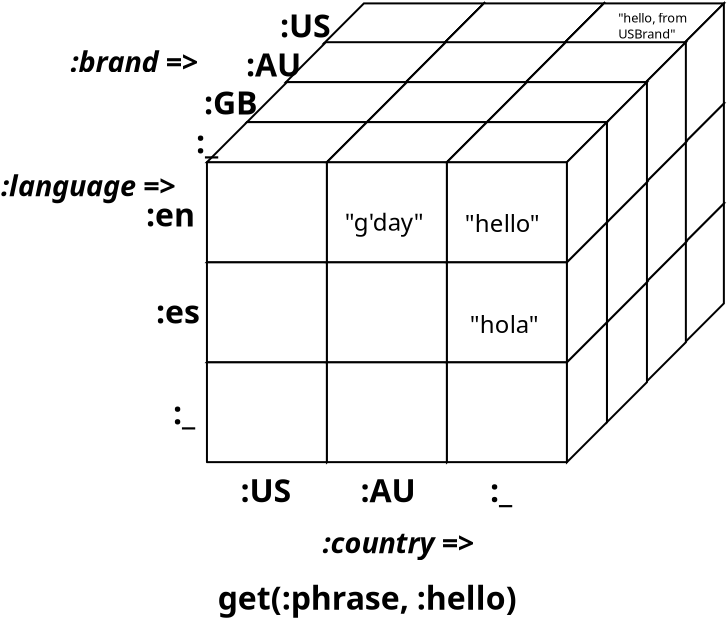 <?xml version="1.0" encoding="UTF-8"?>
<dia:diagram xmlns:dia="http://www.lysator.liu.se/~alla/dia/">
  <dia:layer name="Background" visible="true">
    <dia:group>
      <dia:object type="Standard - Text" version="1" id="O0">
        <dia:attribute name="obj_pos">
          <dia:point val="16.181,12.343"/>
        </dia:attribute>
        <dia:attribute name="obj_bb">
          <dia:rectangle val="16.181,11.943;16.181,13.143"/>
        </dia:attribute>
        <dia:attribute name="text">
          <dia:composite type="text">
            <dia:attribute name="string">
              <dia:string>##</dia:string>
            </dia:attribute>
            <dia:attribute name="font">
              <dia:font family="sans" style="0" name="Helvetica"/>
            </dia:attribute>
            <dia:attribute name="height">
              <dia:real val="0.8"/>
            </dia:attribute>
            <dia:attribute name="pos">
              <dia:point val="16.181,12.343"/>
            </dia:attribute>
            <dia:attribute name="color">
              <dia:color val="#000000"/>
            </dia:attribute>
            <dia:attribute name="alignment">
              <dia:enum val="0"/>
            </dia:attribute>
          </dia:composite>
        </dia:attribute>
        <dia:attribute name="valign">
          <dia:enum val="3"/>
        </dia:attribute>
      </dia:object>
      <dia:group>
        <dia:object type="Standard - Box" version="0" id="O1">
          <dia:attribute name="obj_pos">
            <dia:point val="13.181,9.843"/>
          </dia:attribute>
          <dia:attribute name="obj_bb">
            <dia:rectangle val="13.131,9.793;19.231,14.893"/>
          </dia:attribute>
          <dia:attribute name="elem_corner">
            <dia:point val="13.181,9.843"/>
          </dia:attribute>
          <dia:attribute name="elem_width">
            <dia:real val="6"/>
          </dia:attribute>
          <dia:attribute name="elem_height">
            <dia:real val="5"/>
          </dia:attribute>
          <dia:attribute name="show_background">
            <dia:boolean val="true"/>
          </dia:attribute>
          <dia:attribute name="corner_radius">
            <dia:real val="1.175e-38"/>
          </dia:attribute>
        </dia:object>
        <dia:object type="Standard - Polygon" version="0" id="O2">
          <dia:attribute name="obj_pos">
            <dia:point val="13.181,9.843"/>
          </dia:attribute>
          <dia:attribute name="obj_bb">
            <dia:rectangle val="13.06,7.793;21.301,9.893"/>
          </dia:attribute>
          <dia:attribute name="poly_points">
            <dia:point val="13.181,9.843"/>
            <dia:point val="19.181,9.843"/>
            <dia:point val="21.181,7.843"/>
            <dia:point val="15.181,7.843"/>
          </dia:attribute>
          <dia:attribute name="show_background">
            <dia:boolean val="true"/>
          </dia:attribute>
        </dia:object>
        <dia:object type="Standard - Polygon" version="0" id="O3">
          <dia:attribute name="obj_pos">
            <dia:point val="19.181,14.843"/>
          </dia:attribute>
          <dia:attribute name="obj_bb">
            <dia:rectangle val="19.131,7.723;21.231,14.964"/>
          </dia:attribute>
          <dia:attribute name="poly_points">
            <dia:point val="19.181,14.843"/>
            <dia:point val="21.181,12.843"/>
            <dia:point val="21.181,7.843"/>
            <dia:point val="19.181,9.843"/>
          </dia:attribute>
          <dia:attribute name="show_background">
            <dia:boolean val="true"/>
          </dia:attribute>
        </dia:object>
      </dia:group>
      <dia:group>
        <dia:object type="Standard - Box" version="0" id="O4">
          <dia:attribute name="obj_pos">
            <dia:point val="13.181,4.843"/>
          </dia:attribute>
          <dia:attribute name="obj_bb">
            <dia:rectangle val="13.131,4.793;19.231,9.893"/>
          </dia:attribute>
          <dia:attribute name="elem_corner">
            <dia:point val="13.181,4.843"/>
          </dia:attribute>
          <dia:attribute name="elem_width">
            <dia:real val="6"/>
          </dia:attribute>
          <dia:attribute name="elem_height">
            <dia:real val="5"/>
          </dia:attribute>
          <dia:attribute name="show_background">
            <dia:boolean val="true"/>
          </dia:attribute>
          <dia:attribute name="corner_radius">
            <dia:real val="1.175e-38"/>
          </dia:attribute>
        </dia:object>
        <dia:object type="Standard - Polygon" version="0" id="O5">
          <dia:attribute name="obj_pos">
            <dia:point val="13.181,4.843"/>
          </dia:attribute>
          <dia:attribute name="obj_bb">
            <dia:rectangle val="13.06,2.793;21.301,4.893"/>
          </dia:attribute>
          <dia:attribute name="poly_points">
            <dia:point val="13.181,4.843"/>
            <dia:point val="19.181,4.843"/>
            <dia:point val="21.181,2.843"/>
            <dia:point val="15.181,2.843"/>
          </dia:attribute>
          <dia:attribute name="show_background">
            <dia:boolean val="true"/>
          </dia:attribute>
        </dia:object>
        <dia:object type="Standard - Polygon" version="0" id="O6">
          <dia:attribute name="obj_pos">
            <dia:point val="19.181,9.843"/>
          </dia:attribute>
          <dia:attribute name="obj_bb">
            <dia:rectangle val="19.131,2.723;21.231,9.964"/>
          </dia:attribute>
          <dia:attribute name="poly_points">
            <dia:point val="19.181,9.843"/>
            <dia:point val="21.181,7.843"/>
            <dia:point val="21.181,2.843"/>
            <dia:point val="19.181,4.843"/>
          </dia:attribute>
          <dia:attribute name="show_background">
            <dia:boolean val="true"/>
          </dia:attribute>
        </dia:object>
      </dia:group>
      <dia:group>
        <dia:object type="Standard - Box" version="0" id="O7">
          <dia:attribute name="obj_pos">
            <dia:point val="13.181,-0.157"/>
          </dia:attribute>
          <dia:attribute name="obj_bb">
            <dia:rectangle val="13.131,-0.207;19.231,4.893"/>
          </dia:attribute>
          <dia:attribute name="elem_corner">
            <dia:point val="13.181,-0.157"/>
          </dia:attribute>
          <dia:attribute name="elem_width">
            <dia:real val="6"/>
          </dia:attribute>
          <dia:attribute name="elem_height">
            <dia:real val="5"/>
          </dia:attribute>
          <dia:attribute name="show_background">
            <dia:boolean val="true"/>
          </dia:attribute>
          <dia:attribute name="corner_radius">
            <dia:real val="1.175e-38"/>
          </dia:attribute>
        </dia:object>
        <dia:object type="Standard - Polygon" version="0" id="O8">
          <dia:attribute name="obj_pos">
            <dia:point val="13.181,-0.157"/>
          </dia:attribute>
          <dia:attribute name="obj_bb">
            <dia:rectangle val="13.06,-2.207;21.301,-0.107"/>
          </dia:attribute>
          <dia:attribute name="poly_points">
            <dia:point val="13.181,-0.157"/>
            <dia:point val="19.181,-0.157"/>
            <dia:point val="21.181,-2.157"/>
            <dia:point val="15.181,-2.157"/>
          </dia:attribute>
          <dia:attribute name="show_background">
            <dia:boolean val="true"/>
          </dia:attribute>
        </dia:object>
        <dia:object type="Standard - Polygon" version="0" id="O9">
          <dia:attribute name="obj_pos">
            <dia:point val="19.181,4.843"/>
          </dia:attribute>
          <dia:attribute name="obj_bb">
            <dia:rectangle val="19.131,-2.277;21.231,4.964"/>
          </dia:attribute>
          <dia:attribute name="poly_points">
            <dia:point val="19.181,4.843"/>
            <dia:point val="21.181,2.843"/>
            <dia:point val="21.181,-2.157"/>
            <dia:point val="19.181,-0.157"/>
          </dia:attribute>
          <dia:attribute name="show_background">
            <dia:boolean val="true"/>
          </dia:attribute>
        </dia:object>
      </dia:group>
      <dia:group>
        <dia:object type="Standard - Box" version="0" id="O10">
          <dia:attribute name="obj_pos">
            <dia:point val="19.181,9.843"/>
          </dia:attribute>
          <dia:attribute name="obj_bb">
            <dia:rectangle val="19.131,9.793;25.231,14.893"/>
          </dia:attribute>
          <dia:attribute name="elem_corner">
            <dia:point val="19.181,9.843"/>
          </dia:attribute>
          <dia:attribute name="elem_width">
            <dia:real val="6"/>
          </dia:attribute>
          <dia:attribute name="elem_height">
            <dia:real val="5"/>
          </dia:attribute>
          <dia:attribute name="show_background">
            <dia:boolean val="true"/>
          </dia:attribute>
          <dia:attribute name="corner_radius">
            <dia:real val="1.175e-38"/>
          </dia:attribute>
        </dia:object>
        <dia:object type="Standard - Polygon" version="0" id="O11">
          <dia:attribute name="obj_pos">
            <dia:point val="19.181,9.843"/>
          </dia:attribute>
          <dia:attribute name="obj_bb">
            <dia:rectangle val="19.06,7.793;27.301,9.893"/>
          </dia:attribute>
          <dia:attribute name="poly_points">
            <dia:point val="19.181,9.843"/>
            <dia:point val="25.181,9.843"/>
            <dia:point val="27.181,7.843"/>
            <dia:point val="21.181,7.843"/>
          </dia:attribute>
          <dia:attribute name="show_background">
            <dia:boolean val="true"/>
          </dia:attribute>
        </dia:object>
        <dia:object type="Standard - Polygon" version="0" id="O12">
          <dia:attribute name="obj_pos">
            <dia:point val="25.181,14.843"/>
          </dia:attribute>
          <dia:attribute name="obj_bb">
            <dia:rectangle val="25.131,7.723;27.231,14.964"/>
          </dia:attribute>
          <dia:attribute name="poly_points">
            <dia:point val="25.181,14.843"/>
            <dia:point val="27.181,12.843"/>
            <dia:point val="27.181,7.843"/>
            <dia:point val="25.181,9.843"/>
          </dia:attribute>
          <dia:attribute name="show_background">
            <dia:boolean val="true"/>
          </dia:attribute>
        </dia:object>
      </dia:group>
      <dia:group>
        <dia:object type="Standard - Box" version="0" id="O13">
          <dia:attribute name="obj_pos">
            <dia:point val="19.181,4.843"/>
          </dia:attribute>
          <dia:attribute name="obj_bb">
            <dia:rectangle val="19.131,4.793;25.231,9.893"/>
          </dia:attribute>
          <dia:attribute name="elem_corner">
            <dia:point val="19.181,4.843"/>
          </dia:attribute>
          <dia:attribute name="elem_width">
            <dia:real val="6"/>
          </dia:attribute>
          <dia:attribute name="elem_height">
            <dia:real val="5"/>
          </dia:attribute>
          <dia:attribute name="show_background">
            <dia:boolean val="true"/>
          </dia:attribute>
          <dia:attribute name="corner_radius">
            <dia:real val="1.175e-38"/>
          </dia:attribute>
        </dia:object>
        <dia:object type="Standard - Polygon" version="0" id="O14">
          <dia:attribute name="obj_pos">
            <dia:point val="19.181,4.843"/>
          </dia:attribute>
          <dia:attribute name="obj_bb">
            <dia:rectangle val="19.06,2.793;27.301,4.893"/>
          </dia:attribute>
          <dia:attribute name="poly_points">
            <dia:point val="19.181,4.843"/>
            <dia:point val="25.181,4.843"/>
            <dia:point val="27.181,2.843"/>
            <dia:point val="21.181,2.843"/>
          </dia:attribute>
          <dia:attribute name="show_background">
            <dia:boolean val="true"/>
          </dia:attribute>
        </dia:object>
        <dia:object type="Standard - Polygon" version="0" id="O15">
          <dia:attribute name="obj_pos">
            <dia:point val="25.181,9.843"/>
          </dia:attribute>
          <dia:attribute name="obj_bb">
            <dia:rectangle val="25.131,2.723;27.231,9.964"/>
          </dia:attribute>
          <dia:attribute name="poly_points">
            <dia:point val="25.181,9.843"/>
            <dia:point val="27.181,7.843"/>
            <dia:point val="27.181,2.843"/>
            <dia:point val="25.181,4.843"/>
          </dia:attribute>
          <dia:attribute name="show_background">
            <dia:boolean val="true"/>
          </dia:attribute>
        </dia:object>
      </dia:group>
      <dia:group>
        <dia:object type="Standard - Box" version="0" id="O16">
          <dia:attribute name="obj_pos">
            <dia:point val="19.181,-0.157"/>
          </dia:attribute>
          <dia:attribute name="obj_bb">
            <dia:rectangle val="19.131,-0.207;25.231,4.893"/>
          </dia:attribute>
          <dia:attribute name="elem_corner">
            <dia:point val="19.181,-0.157"/>
          </dia:attribute>
          <dia:attribute name="elem_width">
            <dia:real val="6"/>
          </dia:attribute>
          <dia:attribute name="elem_height">
            <dia:real val="5"/>
          </dia:attribute>
          <dia:attribute name="show_background">
            <dia:boolean val="true"/>
          </dia:attribute>
          <dia:attribute name="corner_radius">
            <dia:real val="1.175e-38"/>
          </dia:attribute>
        </dia:object>
        <dia:object type="Standard - Polygon" version="0" id="O17">
          <dia:attribute name="obj_pos">
            <dia:point val="19.181,-0.157"/>
          </dia:attribute>
          <dia:attribute name="obj_bb">
            <dia:rectangle val="19.06,-2.207;27.301,-0.107"/>
          </dia:attribute>
          <dia:attribute name="poly_points">
            <dia:point val="19.181,-0.157"/>
            <dia:point val="25.181,-0.157"/>
            <dia:point val="27.181,-2.157"/>
            <dia:point val="21.181,-2.157"/>
          </dia:attribute>
          <dia:attribute name="show_background">
            <dia:boolean val="true"/>
          </dia:attribute>
        </dia:object>
        <dia:object type="Standard - Polygon" version="0" id="O18">
          <dia:attribute name="obj_pos">
            <dia:point val="25.181,4.843"/>
          </dia:attribute>
          <dia:attribute name="obj_bb">
            <dia:rectangle val="25.131,-2.277;27.231,4.964"/>
          </dia:attribute>
          <dia:attribute name="poly_points">
            <dia:point val="25.181,4.843"/>
            <dia:point val="27.181,2.843"/>
            <dia:point val="27.181,-2.157"/>
            <dia:point val="25.181,-0.157"/>
          </dia:attribute>
          <dia:attribute name="show_background">
            <dia:boolean val="true"/>
          </dia:attribute>
        </dia:object>
      </dia:group>
      <dia:group>
        <dia:object type="Standard - Box" version="0" id="O19">
          <dia:attribute name="obj_pos">
            <dia:point val="25.181,9.843"/>
          </dia:attribute>
          <dia:attribute name="obj_bb">
            <dia:rectangle val="25.131,9.793;31.231,14.893"/>
          </dia:attribute>
          <dia:attribute name="elem_corner">
            <dia:point val="25.181,9.843"/>
          </dia:attribute>
          <dia:attribute name="elem_width">
            <dia:real val="6"/>
          </dia:attribute>
          <dia:attribute name="elem_height">
            <dia:real val="5"/>
          </dia:attribute>
          <dia:attribute name="show_background">
            <dia:boolean val="true"/>
          </dia:attribute>
          <dia:attribute name="corner_radius">
            <dia:real val="1.175e-38"/>
          </dia:attribute>
        </dia:object>
        <dia:object type="Standard - Polygon" version="0" id="O20">
          <dia:attribute name="obj_pos">
            <dia:point val="25.181,9.843"/>
          </dia:attribute>
          <dia:attribute name="obj_bb">
            <dia:rectangle val="25.06,7.793;33.301,9.893"/>
          </dia:attribute>
          <dia:attribute name="poly_points">
            <dia:point val="25.181,9.843"/>
            <dia:point val="31.181,9.843"/>
            <dia:point val="33.181,7.843"/>
            <dia:point val="27.181,7.843"/>
          </dia:attribute>
          <dia:attribute name="show_background">
            <dia:boolean val="true"/>
          </dia:attribute>
        </dia:object>
        <dia:object type="Standard - Polygon" version="0" id="O21">
          <dia:attribute name="obj_pos">
            <dia:point val="31.181,14.843"/>
          </dia:attribute>
          <dia:attribute name="obj_bb">
            <dia:rectangle val="31.131,7.723;33.231,14.964"/>
          </dia:attribute>
          <dia:attribute name="poly_points">
            <dia:point val="31.181,14.843"/>
            <dia:point val="33.181,12.843"/>
            <dia:point val="33.181,7.843"/>
            <dia:point val="31.181,9.843"/>
          </dia:attribute>
          <dia:attribute name="show_background">
            <dia:boolean val="true"/>
          </dia:attribute>
        </dia:object>
      </dia:group>
      <dia:group>
        <dia:object type="Standard - Box" version="0" id="O22">
          <dia:attribute name="obj_pos">
            <dia:point val="25.181,4.843"/>
          </dia:attribute>
          <dia:attribute name="obj_bb">
            <dia:rectangle val="25.131,4.793;31.231,9.893"/>
          </dia:attribute>
          <dia:attribute name="elem_corner">
            <dia:point val="25.181,4.843"/>
          </dia:attribute>
          <dia:attribute name="elem_width">
            <dia:real val="6"/>
          </dia:attribute>
          <dia:attribute name="elem_height">
            <dia:real val="5"/>
          </dia:attribute>
          <dia:attribute name="show_background">
            <dia:boolean val="true"/>
          </dia:attribute>
          <dia:attribute name="corner_radius">
            <dia:real val="1.175e-38"/>
          </dia:attribute>
        </dia:object>
        <dia:object type="Standard - Polygon" version="0" id="O23">
          <dia:attribute name="obj_pos">
            <dia:point val="25.181,4.843"/>
          </dia:attribute>
          <dia:attribute name="obj_bb">
            <dia:rectangle val="25.06,2.793;33.301,4.893"/>
          </dia:attribute>
          <dia:attribute name="poly_points">
            <dia:point val="25.181,4.843"/>
            <dia:point val="31.181,4.843"/>
            <dia:point val="33.181,2.843"/>
            <dia:point val="27.181,2.843"/>
          </dia:attribute>
          <dia:attribute name="show_background">
            <dia:boolean val="true"/>
          </dia:attribute>
        </dia:object>
        <dia:object type="Standard - Polygon" version="0" id="O24">
          <dia:attribute name="obj_pos">
            <dia:point val="31.181,9.843"/>
          </dia:attribute>
          <dia:attribute name="obj_bb">
            <dia:rectangle val="31.131,2.723;33.231,9.964"/>
          </dia:attribute>
          <dia:attribute name="poly_points">
            <dia:point val="31.181,9.843"/>
            <dia:point val="33.181,7.843"/>
            <dia:point val="33.181,2.843"/>
            <dia:point val="31.181,4.843"/>
          </dia:attribute>
          <dia:attribute name="show_background">
            <dia:boolean val="true"/>
          </dia:attribute>
        </dia:object>
      </dia:group>
      <dia:group>
        <dia:object type="Standard - Box" version="0" id="O25">
          <dia:attribute name="obj_pos">
            <dia:point val="25.181,-0.157"/>
          </dia:attribute>
          <dia:attribute name="obj_bb">
            <dia:rectangle val="25.131,-0.207;31.231,4.893"/>
          </dia:attribute>
          <dia:attribute name="elem_corner">
            <dia:point val="25.181,-0.157"/>
          </dia:attribute>
          <dia:attribute name="elem_width">
            <dia:real val="6"/>
          </dia:attribute>
          <dia:attribute name="elem_height">
            <dia:real val="5"/>
          </dia:attribute>
          <dia:attribute name="show_background">
            <dia:boolean val="true"/>
          </dia:attribute>
          <dia:attribute name="corner_radius">
            <dia:real val="1.175e-38"/>
          </dia:attribute>
        </dia:object>
        <dia:object type="Standard - Polygon" version="0" id="O26">
          <dia:attribute name="obj_pos">
            <dia:point val="25.181,-0.157"/>
          </dia:attribute>
          <dia:attribute name="obj_bb">
            <dia:rectangle val="25.06,-2.207;33.301,-0.107"/>
          </dia:attribute>
          <dia:attribute name="poly_points">
            <dia:point val="25.181,-0.157"/>
            <dia:point val="31.181,-0.157"/>
            <dia:point val="33.181,-2.157"/>
            <dia:point val="27.181,-2.157"/>
          </dia:attribute>
          <dia:attribute name="show_background">
            <dia:boolean val="true"/>
          </dia:attribute>
        </dia:object>
        <dia:object type="Standard - Polygon" version="0" id="O27">
          <dia:attribute name="obj_pos">
            <dia:point val="31.181,4.843"/>
          </dia:attribute>
          <dia:attribute name="obj_bb">
            <dia:rectangle val="31.131,-2.277;33.231,4.964"/>
          </dia:attribute>
          <dia:attribute name="poly_points">
            <dia:point val="31.181,4.843"/>
            <dia:point val="33.181,2.843"/>
            <dia:point val="33.181,-2.157"/>
            <dia:point val="31.181,-0.157"/>
          </dia:attribute>
          <dia:attribute name="show_background">
            <dia:boolean val="true"/>
          </dia:attribute>
        </dia:object>
      </dia:group>
    </dia:group>
    <dia:object type="Standard - Text" version="1" id="O28">
      <dia:attribute name="obj_pos">
        <dia:point val="1.635,6.928"/>
      </dia:attribute>
      <dia:attribute name="obj_bb">
        <dia:rectangle val="-3.615,5.872;6.885,7.982"/>
      </dia:attribute>
      <dia:attribute name="text">
        <dia:composite type="text">
          <dia:attribute name="string">
            <dia:string>#:language =&gt; #</dia:string>
          </dia:attribute>
          <dia:attribute name="font">
            <dia:font family="sans" style="88" name="Helvetica-BoldOblique"/>
          </dia:attribute>
          <dia:attribute name="height">
            <dia:real val="1.8"/>
          </dia:attribute>
          <dia:attribute name="pos">
            <dia:point val="1.635,7.093"/>
          </dia:attribute>
          <dia:attribute name="color">
            <dia:color val="#000000"/>
          </dia:attribute>
          <dia:attribute name="alignment">
            <dia:enum val="1"/>
          </dia:attribute>
        </dia:composite>
      </dia:attribute>
      <dia:attribute name="valign">
        <dia:enum val="2"/>
      </dia:attribute>
    </dia:object>
    <dia:object type="Standard - Text" version="1" id="O29">
      <dia:attribute name="obj_pos">
        <dia:point val="16.885,24.773"/>
      </dia:attribute>
      <dia:attribute name="obj_bb">
        <dia:rectangle val="12.454,23.718;21.316,25.828"/>
      </dia:attribute>
      <dia:attribute name="text">
        <dia:composite type="text">
          <dia:attribute name="string">
            <dia:string>#:country =&gt;#</dia:string>
          </dia:attribute>
          <dia:attribute name="font">
            <dia:font family="sans" style="88" name="Helvetica-BoldOblique"/>
          </dia:attribute>
          <dia:attribute name="height">
            <dia:real val="1.8"/>
          </dia:attribute>
          <dia:attribute name="pos">
            <dia:point val="16.885,24.938"/>
          </dia:attribute>
          <dia:attribute name="color">
            <dia:color val="#000000"/>
          </dia:attribute>
          <dia:attribute name="alignment">
            <dia:enum val="1"/>
          </dia:attribute>
        </dia:composite>
      </dia:attribute>
      <dia:attribute name="valign">
        <dia:enum val="2"/>
      </dia:attribute>
    </dia:object>
    <dia:object type="Standard - Text" version="1" id="O30">
      <dia:attribute name="obj_pos">
        <dia:point val="6.735,8.378"/>
      </dia:attribute>
      <dia:attribute name="obj_bb">
        <dia:rectangle val="4.125,7.205;6.735,9.55"/>
      </dia:attribute>
      <dia:attribute name="text">
        <dia:composite type="text">
          <dia:attribute name="string">
            <dia:string>#:en#</dia:string>
          </dia:attribute>
          <dia:attribute name="font">
            <dia:font family="sans" style="80" name="Helvetica-Bold"/>
          </dia:attribute>
          <dia:attribute name="height">
            <dia:real val="2"/>
          </dia:attribute>
          <dia:attribute name="pos">
            <dia:point val="6.735,8.56"/>
          </dia:attribute>
          <dia:attribute name="color">
            <dia:color val="#000000"/>
          </dia:attribute>
          <dia:attribute name="alignment">
            <dia:enum val="2"/>
          </dia:attribute>
        </dia:composite>
      </dia:attribute>
      <dia:attribute name="valign">
        <dia:enum val="2"/>
      </dia:attribute>
    </dia:object>
    <dia:object type="Standard - Text" version="1" id="O31">
      <dia:attribute name="obj_pos">
        <dia:point val="6.735,18.277"/>
      </dia:attribute>
      <dia:attribute name="obj_bb">
        <dia:rectangle val="5.423,17.105;6.735,19.45"/>
      </dia:attribute>
      <dia:attribute name="text">
        <dia:composite type="text">
          <dia:attribute name="string">
            <dia:string>#:_#</dia:string>
          </dia:attribute>
          <dia:attribute name="font">
            <dia:font family="sans" style="80" name="Helvetica-Bold"/>
          </dia:attribute>
          <dia:attribute name="height">
            <dia:real val="2"/>
          </dia:attribute>
          <dia:attribute name="pos">
            <dia:point val="6.735,18.46"/>
          </dia:attribute>
          <dia:attribute name="color">
            <dia:color val="#000000"/>
          </dia:attribute>
          <dia:attribute name="alignment">
            <dia:enum val="2"/>
          </dia:attribute>
        </dia:composite>
      </dia:attribute>
      <dia:attribute name="valign">
        <dia:enum val="2"/>
      </dia:attribute>
    </dia:object>
    <dia:object type="Standard - Text" version="1" id="O32">
      <dia:attribute name="obj_pos">
        <dia:point val="10.285,21.073"/>
      </dia:attribute>
      <dia:attribute name="obj_bb">
        <dia:rectangle val="8.876,21.073;11.694,23.418"/>
      </dia:attribute>
      <dia:attribute name="text">
        <dia:composite type="text">
          <dia:attribute name="string">
            <dia:string>#:US#</dia:string>
          </dia:attribute>
          <dia:attribute name="font">
            <dia:font family="sans" style="80" name="Helvetica-Bold"/>
          </dia:attribute>
          <dia:attribute name="height">
            <dia:real val="2"/>
          </dia:attribute>
          <dia:attribute name="pos">
            <dia:point val="10.285,22.427"/>
          </dia:attribute>
          <dia:attribute name="color">
            <dia:color val="#000000"/>
          </dia:attribute>
          <dia:attribute name="alignment">
            <dia:enum val="1"/>
          </dia:attribute>
        </dia:composite>
      </dia:attribute>
      <dia:attribute name="valign">
        <dia:enum val="0"/>
      </dia:attribute>
    </dia:object>
    <dia:object type="Standard - Text" version="1" id="O33">
      <dia:attribute name="obj_pos">
        <dia:point val="16.385,21.073"/>
      </dia:attribute>
      <dia:attribute name="obj_bb">
        <dia:rectangle val="14.96,21.073;17.81,23.418"/>
      </dia:attribute>
      <dia:attribute name="text">
        <dia:composite type="text">
          <dia:attribute name="string">
            <dia:string>#:AU#</dia:string>
          </dia:attribute>
          <dia:attribute name="font">
            <dia:font family="sans" style="80" name="Helvetica-Bold"/>
          </dia:attribute>
          <dia:attribute name="height">
            <dia:real val="2"/>
          </dia:attribute>
          <dia:attribute name="pos">
            <dia:point val="16.385,22.427"/>
          </dia:attribute>
          <dia:attribute name="color">
            <dia:color val="#000000"/>
          </dia:attribute>
          <dia:attribute name="alignment">
            <dia:enum val="1"/>
          </dia:attribute>
        </dia:composite>
      </dia:attribute>
      <dia:attribute name="valign">
        <dia:enum val="0"/>
      </dia:attribute>
    </dia:object>
    <dia:object type="Standard - Text" version="1" id="O34">
      <dia:attribute name="obj_pos">
        <dia:point val="22.035,21.073"/>
      </dia:attribute>
      <dia:attribute name="obj_bb">
        <dia:rectangle val="21.379,21.073;22.691,23.418"/>
      </dia:attribute>
      <dia:attribute name="text">
        <dia:composite type="text">
          <dia:attribute name="string">
            <dia:string>#:_#</dia:string>
          </dia:attribute>
          <dia:attribute name="font">
            <dia:font family="sans" style="80" name="Helvetica-Bold"/>
          </dia:attribute>
          <dia:attribute name="height">
            <dia:real val="2"/>
          </dia:attribute>
          <dia:attribute name="pos">
            <dia:point val="22.035,22.427"/>
          </dia:attribute>
          <dia:attribute name="color">
            <dia:color val="#000000"/>
          </dia:attribute>
          <dia:attribute name="alignment">
            <dia:enum val="1"/>
          </dia:attribute>
        </dia:composite>
      </dia:attribute>
      <dia:attribute name="valign">
        <dia:enum val="0"/>
      </dia:attribute>
    </dia:object>
    <dia:object type="Standard - Text" version="1" id="O35">
      <dia:attribute name="obj_pos">
        <dia:point val="6.985,13.223"/>
      </dia:attribute>
      <dia:attribute name="obj_bb">
        <dia:rectangle val="4.545,12.05;6.985,14.395"/>
      </dia:attribute>
      <dia:attribute name="text">
        <dia:composite type="text">
          <dia:attribute name="string">
            <dia:string>#:es#</dia:string>
          </dia:attribute>
          <dia:attribute name="font">
            <dia:font family="sans" style="80" name="Helvetica-Bold"/>
          </dia:attribute>
          <dia:attribute name="height">
            <dia:real val="2"/>
          </dia:attribute>
          <dia:attribute name="pos">
            <dia:point val="6.985,13.405"/>
          </dia:attribute>
          <dia:attribute name="color">
            <dia:color val="#000000"/>
          </dia:attribute>
          <dia:attribute name="alignment">
            <dia:enum val="2"/>
          </dia:attribute>
        </dia:composite>
      </dia:attribute>
      <dia:attribute name="valign">
        <dia:enum val="2"/>
      </dia:attribute>
    </dia:object>
    <dia:group>
      <dia:object type="Standard - Text" version="1" id="O36">
        <dia:attribute name="obj_pos">
          <dia:point val="14.281,14.283"/>
        </dia:attribute>
        <dia:attribute name="obj_bb">
          <dia:rectangle val="14.281,13.883;14.281,15.083"/>
        </dia:attribute>
        <dia:attribute name="text">
          <dia:composite type="text">
            <dia:attribute name="string">
              <dia:string>##</dia:string>
            </dia:attribute>
            <dia:attribute name="font">
              <dia:font family="sans" style="0" name="Helvetica"/>
            </dia:attribute>
            <dia:attribute name="height">
              <dia:real val="0.8"/>
            </dia:attribute>
            <dia:attribute name="pos">
              <dia:point val="14.281,14.283"/>
            </dia:attribute>
            <dia:attribute name="color">
              <dia:color val="#000000"/>
            </dia:attribute>
            <dia:attribute name="alignment">
              <dia:enum val="0"/>
            </dia:attribute>
          </dia:composite>
        </dia:attribute>
        <dia:attribute name="valign">
          <dia:enum val="3"/>
        </dia:attribute>
      </dia:object>
      <dia:group>
        <dia:object type="Standard - Box" version="0" id="O37">
          <dia:attribute name="obj_pos">
            <dia:point val="11.281,11.783"/>
          </dia:attribute>
          <dia:attribute name="obj_bb">
            <dia:rectangle val="11.231,11.733;17.331,16.833"/>
          </dia:attribute>
          <dia:attribute name="elem_corner">
            <dia:point val="11.281,11.783"/>
          </dia:attribute>
          <dia:attribute name="elem_width">
            <dia:real val="6"/>
          </dia:attribute>
          <dia:attribute name="elem_height">
            <dia:real val="5"/>
          </dia:attribute>
          <dia:attribute name="show_background">
            <dia:boolean val="true"/>
          </dia:attribute>
          <dia:attribute name="corner_radius">
            <dia:real val="1.175e-38"/>
          </dia:attribute>
        </dia:object>
        <dia:object type="Standard - Polygon" version="0" id="O38">
          <dia:attribute name="obj_pos">
            <dia:point val="11.281,11.783"/>
          </dia:attribute>
          <dia:attribute name="obj_bb">
            <dia:rectangle val="11.16,9.733;19.401,11.833"/>
          </dia:attribute>
          <dia:attribute name="poly_points">
            <dia:point val="11.281,11.783"/>
            <dia:point val="17.281,11.783"/>
            <dia:point val="19.281,9.783"/>
            <dia:point val="13.281,9.783"/>
          </dia:attribute>
          <dia:attribute name="show_background">
            <dia:boolean val="true"/>
          </dia:attribute>
        </dia:object>
        <dia:object type="Standard - Polygon" version="0" id="O39">
          <dia:attribute name="obj_pos">
            <dia:point val="17.281,16.783"/>
          </dia:attribute>
          <dia:attribute name="obj_bb">
            <dia:rectangle val="17.231,9.662;19.331,16.904"/>
          </dia:attribute>
          <dia:attribute name="poly_points">
            <dia:point val="17.281,16.783"/>
            <dia:point val="19.281,14.783"/>
            <dia:point val="19.281,9.783"/>
            <dia:point val="17.281,11.783"/>
          </dia:attribute>
          <dia:attribute name="show_background">
            <dia:boolean val="true"/>
          </dia:attribute>
        </dia:object>
      </dia:group>
      <dia:group>
        <dia:object type="Standard - Box" version="0" id="O40">
          <dia:attribute name="obj_pos">
            <dia:point val="11.281,6.783"/>
          </dia:attribute>
          <dia:attribute name="obj_bb">
            <dia:rectangle val="11.231,6.733;17.331,11.833"/>
          </dia:attribute>
          <dia:attribute name="elem_corner">
            <dia:point val="11.281,6.783"/>
          </dia:attribute>
          <dia:attribute name="elem_width">
            <dia:real val="6"/>
          </dia:attribute>
          <dia:attribute name="elem_height">
            <dia:real val="5"/>
          </dia:attribute>
          <dia:attribute name="show_background">
            <dia:boolean val="true"/>
          </dia:attribute>
          <dia:attribute name="corner_radius">
            <dia:real val="1.175e-38"/>
          </dia:attribute>
        </dia:object>
        <dia:object type="Standard - Polygon" version="0" id="O41">
          <dia:attribute name="obj_pos">
            <dia:point val="11.281,6.783"/>
          </dia:attribute>
          <dia:attribute name="obj_bb">
            <dia:rectangle val="11.16,4.733;19.401,6.833"/>
          </dia:attribute>
          <dia:attribute name="poly_points">
            <dia:point val="11.281,6.783"/>
            <dia:point val="17.281,6.783"/>
            <dia:point val="19.281,4.783"/>
            <dia:point val="13.281,4.783"/>
          </dia:attribute>
          <dia:attribute name="show_background">
            <dia:boolean val="true"/>
          </dia:attribute>
        </dia:object>
        <dia:object type="Standard - Polygon" version="0" id="O42">
          <dia:attribute name="obj_pos">
            <dia:point val="17.281,11.783"/>
          </dia:attribute>
          <dia:attribute name="obj_bb">
            <dia:rectangle val="17.231,4.663;19.331,11.904"/>
          </dia:attribute>
          <dia:attribute name="poly_points">
            <dia:point val="17.281,11.783"/>
            <dia:point val="19.281,9.783"/>
            <dia:point val="19.281,4.783"/>
            <dia:point val="17.281,6.783"/>
          </dia:attribute>
          <dia:attribute name="show_background">
            <dia:boolean val="true"/>
          </dia:attribute>
        </dia:object>
      </dia:group>
      <dia:group>
        <dia:object type="Standard - Box" version="0" id="O43">
          <dia:attribute name="obj_pos">
            <dia:point val="11.281,1.783"/>
          </dia:attribute>
          <dia:attribute name="obj_bb">
            <dia:rectangle val="11.231,1.733;17.331,6.833"/>
          </dia:attribute>
          <dia:attribute name="elem_corner">
            <dia:point val="11.281,1.783"/>
          </dia:attribute>
          <dia:attribute name="elem_width">
            <dia:real val="6"/>
          </dia:attribute>
          <dia:attribute name="elem_height">
            <dia:real val="5"/>
          </dia:attribute>
          <dia:attribute name="show_background">
            <dia:boolean val="true"/>
          </dia:attribute>
          <dia:attribute name="corner_radius">
            <dia:real val="1.175e-38"/>
          </dia:attribute>
        </dia:object>
        <dia:object type="Standard - Polygon" version="0" id="O44">
          <dia:attribute name="obj_pos">
            <dia:point val="11.281,1.783"/>
          </dia:attribute>
          <dia:attribute name="obj_bb">
            <dia:rectangle val="11.16,-0.267;19.401,1.833"/>
          </dia:attribute>
          <dia:attribute name="poly_points">
            <dia:point val="11.281,1.783"/>
            <dia:point val="17.281,1.783"/>
            <dia:point val="19.281,-0.217"/>
            <dia:point val="13.281,-0.217"/>
          </dia:attribute>
          <dia:attribute name="show_background">
            <dia:boolean val="true"/>
          </dia:attribute>
        </dia:object>
        <dia:object type="Standard - Polygon" version="0" id="O45">
          <dia:attribute name="obj_pos">
            <dia:point val="17.281,6.783"/>
          </dia:attribute>
          <dia:attribute name="obj_bb">
            <dia:rectangle val="17.231,-0.337;19.331,6.904"/>
          </dia:attribute>
          <dia:attribute name="poly_points">
            <dia:point val="17.281,6.783"/>
            <dia:point val="19.281,4.783"/>
            <dia:point val="19.281,-0.217"/>
            <dia:point val="17.281,1.783"/>
          </dia:attribute>
          <dia:attribute name="show_background">
            <dia:boolean val="true"/>
          </dia:attribute>
        </dia:object>
      </dia:group>
      <dia:group>
        <dia:object type="Standard - Box" version="0" id="O46">
          <dia:attribute name="obj_pos">
            <dia:point val="17.281,11.783"/>
          </dia:attribute>
          <dia:attribute name="obj_bb">
            <dia:rectangle val="17.231,11.733;23.331,16.833"/>
          </dia:attribute>
          <dia:attribute name="elem_corner">
            <dia:point val="17.281,11.783"/>
          </dia:attribute>
          <dia:attribute name="elem_width">
            <dia:real val="6"/>
          </dia:attribute>
          <dia:attribute name="elem_height">
            <dia:real val="5"/>
          </dia:attribute>
          <dia:attribute name="show_background">
            <dia:boolean val="true"/>
          </dia:attribute>
          <dia:attribute name="corner_radius">
            <dia:real val="1.175e-38"/>
          </dia:attribute>
        </dia:object>
        <dia:object type="Standard - Polygon" version="0" id="O47">
          <dia:attribute name="obj_pos">
            <dia:point val="17.281,11.783"/>
          </dia:attribute>
          <dia:attribute name="obj_bb">
            <dia:rectangle val="17.16,9.733;25.401,11.833"/>
          </dia:attribute>
          <dia:attribute name="poly_points">
            <dia:point val="17.281,11.783"/>
            <dia:point val="23.281,11.783"/>
            <dia:point val="25.281,9.783"/>
            <dia:point val="19.281,9.783"/>
          </dia:attribute>
          <dia:attribute name="show_background">
            <dia:boolean val="true"/>
          </dia:attribute>
        </dia:object>
        <dia:object type="Standard - Polygon" version="0" id="O48">
          <dia:attribute name="obj_pos">
            <dia:point val="23.281,16.783"/>
          </dia:attribute>
          <dia:attribute name="obj_bb">
            <dia:rectangle val="23.231,9.662;25.331,16.904"/>
          </dia:attribute>
          <dia:attribute name="poly_points">
            <dia:point val="23.281,16.783"/>
            <dia:point val="25.281,14.783"/>
            <dia:point val="25.281,9.783"/>
            <dia:point val="23.281,11.783"/>
          </dia:attribute>
          <dia:attribute name="show_background">
            <dia:boolean val="true"/>
          </dia:attribute>
        </dia:object>
      </dia:group>
      <dia:group>
        <dia:object type="Standard - Box" version="0" id="O49">
          <dia:attribute name="obj_pos">
            <dia:point val="17.281,6.783"/>
          </dia:attribute>
          <dia:attribute name="obj_bb">
            <dia:rectangle val="17.231,6.733;23.331,11.833"/>
          </dia:attribute>
          <dia:attribute name="elem_corner">
            <dia:point val="17.281,6.783"/>
          </dia:attribute>
          <dia:attribute name="elem_width">
            <dia:real val="6"/>
          </dia:attribute>
          <dia:attribute name="elem_height">
            <dia:real val="5"/>
          </dia:attribute>
          <dia:attribute name="show_background">
            <dia:boolean val="true"/>
          </dia:attribute>
          <dia:attribute name="corner_radius">
            <dia:real val="1.175e-38"/>
          </dia:attribute>
        </dia:object>
        <dia:object type="Standard - Polygon" version="0" id="O50">
          <dia:attribute name="obj_pos">
            <dia:point val="17.281,6.783"/>
          </dia:attribute>
          <dia:attribute name="obj_bb">
            <dia:rectangle val="17.16,4.733;25.401,6.833"/>
          </dia:attribute>
          <dia:attribute name="poly_points">
            <dia:point val="17.281,6.783"/>
            <dia:point val="23.281,6.783"/>
            <dia:point val="25.281,4.783"/>
            <dia:point val="19.281,4.783"/>
          </dia:attribute>
          <dia:attribute name="show_background">
            <dia:boolean val="true"/>
          </dia:attribute>
        </dia:object>
        <dia:object type="Standard - Polygon" version="0" id="O51">
          <dia:attribute name="obj_pos">
            <dia:point val="23.281,11.783"/>
          </dia:attribute>
          <dia:attribute name="obj_bb">
            <dia:rectangle val="23.231,4.663;25.331,11.904"/>
          </dia:attribute>
          <dia:attribute name="poly_points">
            <dia:point val="23.281,11.783"/>
            <dia:point val="25.281,9.783"/>
            <dia:point val="25.281,4.783"/>
            <dia:point val="23.281,6.783"/>
          </dia:attribute>
          <dia:attribute name="show_background">
            <dia:boolean val="true"/>
          </dia:attribute>
        </dia:object>
      </dia:group>
      <dia:group>
        <dia:object type="Standard - Box" version="0" id="O52">
          <dia:attribute name="obj_pos">
            <dia:point val="17.281,1.783"/>
          </dia:attribute>
          <dia:attribute name="obj_bb">
            <dia:rectangle val="17.231,1.733;23.331,6.833"/>
          </dia:attribute>
          <dia:attribute name="elem_corner">
            <dia:point val="17.281,1.783"/>
          </dia:attribute>
          <dia:attribute name="elem_width">
            <dia:real val="6"/>
          </dia:attribute>
          <dia:attribute name="elem_height">
            <dia:real val="5"/>
          </dia:attribute>
          <dia:attribute name="show_background">
            <dia:boolean val="true"/>
          </dia:attribute>
          <dia:attribute name="corner_radius">
            <dia:real val="1.175e-38"/>
          </dia:attribute>
        </dia:object>
        <dia:object type="Standard - Polygon" version="0" id="O53">
          <dia:attribute name="obj_pos">
            <dia:point val="17.281,1.783"/>
          </dia:attribute>
          <dia:attribute name="obj_bb">
            <dia:rectangle val="17.16,-0.267;25.401,1.833"/>
          </dia:attribute>
          <dia:attribute name="poly_points">
            <dia:point val="17.281,1.783"/>
            <dia:point val="23.281,1.783"/>
            <dia:point val="25.281,-0.217"/>
            <dia:point val="19.281,-0.217"/>
          </dia:attribute>
          <dia:attribute name="show_background">
            <dia:boolean val="true"/>
          </dia:attribute>
        </dia:object>
        <dia:object type="Standard - Polygon" version="0" id="O54">
          <dia:attribute name="obj_pos">
            <dia:point val="23.281,6.783"/>
          </dia:attribute>
          <dia:attribute name="obj_bb">
            <dia:rectangle val="23.231,-0.337;25.331,6.904"/>
          </dia:attribute>
          <dia:attribute name="poly_points">
            <dia:point val="23.281,6.783"/>
            <dia:point val="25.281,4.783"/>
            <dia:point val="25.281,-0.217"/>
            <dia:point val="23.281,1.783"/>
          </dia:attribute>
          <dia:attribute name="show_background">
            <dia:boolean val="true"/>
          </dia:attribute>
        </dia:object>
      </dia:group>
      <dia:group>
        <dia:object type="Standard - Box" version="0" id="O55">
          <dia:attribute name="obj_pos">
            <dia:point val="23.281,11.783"/>
          </dia:attribute>
          <dia:attribute name="obj_bb">
            <dia:rectangle val="23.231,11.733;29.331,16.833"/>
          </dia:attribute>
          <dia:attribute name="elem_corner">
            <dia:point val="23.281,11.783"/>
          </dia:attribute>
          <dia:attribute name="elem_width">
            <dia:real val="6"/>
          </dia:attribute>
          <dia:attribute name="elem_height">
            <dia:real val="5"/>
          </dia:attribute>
          <dia:attribute name="show_background">
            <dia:boolean val="true"/>
          </dia:attribute>
          <dia:attribute name="corner_radius">
            <dia:real val="1.175e-38"/>
          </dia:attribute>
        </dia:object>
        <dia:object type="Standard - Polygon" version="0" id="O56">
          <dia:attribute name="obj_pos">
            <dia:point val="23.281,11.783"/>
          </dia:attribute>
          <dia:attribute name="obj_bb">
            <dia:rectangle val="23.16,9.733;31.401,11.833"/>
          </dia:attribute>
          <dia:attribute name="poly_points">
            <dia:point val="23.281,11.783"/>
            <dia:point val="29.281,11.783"/>
            <dia:point val="31.281,9.783"/>
            <dia:point val="25.281,9.783"/>
          </dia:attribute>
          <dia:attribute name="show_background">
            <dia:boolean val="true"/>
          </dia:attribute>
        </dia:object>
        <dia:object type="Standard - Polygon" version="0" id="O57">
          <dia:attribute name="obj_pos">
            <dia:point val="29.281,16.783"/>
          </dia:attribute>
          <dia:attribute name="obj_bb">
            <dia:rectangle val="29.231,9.662;31.331,16.904"/>
          </dia:attribute>
          <dia:attribute name="poly_points">
            <dia:point val="29.281,16.783"/>
            <dia:point val="31.281,14.783"/>
            <dia:point val="31.281,9.783"/>
            <dia:point val="29.281,11.783"/>
          </dia:attribute>
          <dia:attribute name="show_background">
            <dia:boolean val="true"/>
          </dia:attribute>
        </dia:object>
      </dia:group>
      <dia:group>
        <dia:object type="Standard - Box" version="0" id="O58">
          <dia:attribute name="obj_pos">
            <dia:point val="23.281,6.783"/>
          </dia:attribute>
          <dia:attribute name="obj_bb">
            <dia:rectangle val="23.231,6.733;29.331,11.833"/>
          </dia:attribute>
          <dia:attribute name="elem_corner">
            <dia:point val="23.281,6.783"/>
          </dia:attribute>
          <dia:attribute name="elem_width">
            <dia:real val="6"/>
          </dia:attribute>
          <dia:attribute name="elem_height">
            <dia:real val="5"/>
          </dia:attribute>
          <dia:attribute name="show_background">
            <dia:boolean val="true"/>
          </dia:attribute>
          <dia:attribute name="corner_radius">
            <dia:real val="1.175e-38"/>
          </dia:attribute>
        </dia:object>
        <dia:object type="Standard - Polygon" version="0" id="O59">
          <dia:attribute name="obj_pos">
            <dia:point val="23.281,6.783"/>
          </dia:attribute>
          <dia:attribute name="obj_bb">
            <dia:rectangle val="23.16,4.733;31.401,6.833"/>
          </dia:attribute>
          <dia:attribute name="poly_points">
            <dia:point val="23.281,6.783"/>
            <dia:point val="29.281,6.783"/>
            <dia:point val="31.281,4.783"/>
            <dia:point val="25.281,4.783"/>
          </dia:attribute>
          <dia:attribute name="show_background">
            <dia:boolean val="true"/>
          </dia:attribute>
        </dia:object>
        <dia:object type="Standard - Polygon" version="0" id="O60">
          <dia:attribute name="obj_pos">
            <dia:point val="29.281,11.783"/>
          </dia:attribute>
          <dia:attribute name="obj_bb">
            <dia:rectangle val="29.231,4.663;31.331,11.904"/>
          </dia:attribute>
          <dia:attribute name="poly_points">
            <dia:point val="29.281,11.783"/>
            <dia:point val="31.281,9.783"/>
            <dia:point val="31.281,4.783"/>
            <dia:point val="29.281,6.783"/>
          </dia:attribute>
          <dia:attribute name="show_background">
            <dia:boolean val="true"/>
          </dia:attribute>
        </dia:object>
      </dia:group>
      <dia:group>
        <dia:object type="Standard - Box" version="0" id="O61">
          <dia:attribute name="obj_pos">
            <dia:point val="23.281,1.783"/>
          </dia:attribute>
          <dia:attribute name="obj_bb">
            <dia:rectangle val="23.231,1.733;29.331,6.833"/>
          </dia:attribute>
          <dia:attribute name="elem_corner">
            <dia:point val="23.281,1.783"/>
          </dia:attribute>
          <dia:attribute name="elem_width">
            <dia:real val="6"/>
          </dia:attribute>
          <dia:attribute name="elem_height">
            <dia:real val="5"/>
          </dia:attribute>
          <dia:attribute name="show_background">
            <dia:boolean val="true"/>
          </dia:attribute>
          <dia:attribute name="corner_radius">
            <dia:real val="1.175e-38"/>
          </dia:attribute>
        </dia:object>
        <dia:object type="Standard - Polygon" version="0" id="O62">
          <dia:attribute name="obj_pos">
            <dia:point val="23.281,1.783"/>
          </dia:attribute>
          <dia:attribute name="obj_bb">
            <dia:rectangle val="23.16,-0.267;31.401,1.833"/>
          </dia:attribute>
          <dia:attribute name="poly_points">
            <dia:point val="23.281,1.783"/>
            <dia:point val="29.281,1.783"/>
            <dia:point val="31.281,-0.217"/>
            <dia:point val="25.281,-0.217"/>
          </dia:attribute>
          <dia:attribute name="show_background">
            <dia:boolean val="true"/>
          </dia:attribute>
        </dia:object>
        <dia:object type="Standard - Polygon" version="0" id="O63">
          <dia:attribute name="obj_pos">
            <dia:point val="29.281,6.783"/>
          </dia:attribute>
          <dia:attribute name="obj_bb">
            <dia:rectangle val="29.231,-0.337;31.331,6.904"/>
          </dia:attribute>
          <dia:attribute name="poly_points">
            <dia:point val="29.281,6.783"/>
            <dia:point val="31.281,4.783"/>
            <dia:point val="31.281,-0.217"/>
            <dia:point val="29.281,1.783"/>
          </dia:attribute>
          <dia:attribute name="show_background">
            <dia:boolean val="true"/>
          </dia:attribute>
        </dia:object>
      </dia:group>
    </dia:group>
    <dia:group>
      <dia:object type="Standard - Text" version="1" id="O64">
        <dia:attribute name="obj_pos">
          <dia:point val="12.335,16.28"/>
        </dia:attribute>
        <dia:attribute name="obj_bb">
          <dia:rectangle val="12.335,15.88;12.335,17.08"/>
        </dia:attribute>
        <dia:attribute name="text">
          <dia:composite type="text">
            <dia:attribute name="string">
              <dia:string>##</dia:string>
            </dia:attribute>
            <dia:attribute name="font">
              <dia:font family="sans" style="0" name="Helvetica"/>
            </dia:attribute>
            <dia:attribute name="height">
              <dia:real val="0.8"/>
            </dia:attribute>
            <dia:attribute name="pos">
              <dia:point val="12.335,16.28"/>
            </dia:attribute>
            <dia:attribute name="color">
              <dia:color val="#000000"/>
            </dia:attribute>
            <dia:attribute name="alignment">
              <dia:enum val="0"/>
            </dia:attribute>
          </dia:composite>
        </dia:attribute>
        <dia:attribute name="valign">
          <dia:enum val="3"/>
        </dia:attribute>
      </dia:object>
      <dia:group>
        <dia:object type="Standard - Box" version="0" id="O65">
          <dia:attribute name="obj_pos">
            <dia:point val="9.335,13.78"/>
          </dia:attribute>
          <dia:attribute name="obj_bb">
            <dia:rectangle val="9.285,13.73;15.385,18.83"/>
          </dia:attribute>
          <dia:attribute name="elem_corner">
            <dia:point val="9.335,13.78"/>
          </dia:attribute>
          <dia:attribute name="elem_width">
            <dia:real val="6"/>
          </dia:attribute>
          <dia:attribute name="elem_height">
            <dia:real val="5"/>
          </dia:attribute>
          <dia:attribute name="show_background">
            <dia:boolean val="true"/>
          </dia:attribute>
          <dia:attribute name="corner_radius">
            <dia:real val="1.175e-38"/>
          </dia:attribute>
        </dia:object>
        <dia:object type="Standard - Polygon" version="0" id="O66">
          <dia:attribute name="obj_pos">
            <dia:point val="9.335,13.78"/>
          </dia:attribute>
          <dia:attribute name="obj_bb">
            <dia:rectangle val="9.214,11.73;17.456,13.83"/>
          </dia:attribute>
          <dia:attribute name="poly_points">
            <dia:point val="9.335,13.78"/>
            <dia:point val="15.335,13.78"/>
            <dia:point val="17.335,11.78"/>
            <dia:point val="11.335,11.78"/>
          </dia:attribute>
          <dia:attribute name="show_background">
            <dia:boolean val="true"/>
          </dia:attribute>
        </dia:object>
        <dia:object type="Standard - Polygon" version="0" id="O67">
          <dia:attribute name="obj_pos">
            <dia:point val="15.335,18.78"/>
          </dia:attribute>
          <dia:attribute name="obj_bb">
            <dia:rectangle val="15.285,11.659;17.385,18.901"/>
          </dia:attribute>
          <dia:attribute name="poly_points">
            <dia:point val="15.335,18.78"/>
            <dia:point val="17.335,16.78"/>
            <dia:point val="17.335,11.78"/>
            <dia:point val="15.335,13.78"/>
          </dia:attribute>
          <dia:attribute name="show_background">
            <dia:boolean val="true"/>
          </dia:attribute>
        </dia:object>
      </dia:group>
      <dia:group>
        <dia:object type="Standard - Box" version="0" id="O68">
          <dia:attribute name="obj_pos">
            <dia:point val="9.335,8.78"/>
          </dia:attribute>
          <dia:attribute name="obj_bb">
            <dia:rectangle val="9.285,8.73;15.385,13.83"/>
          </dia:attribute>
          <dia:attribute name="elem_corner">
            <dia:point val="9.335,8.78"/>
          </dia:attribute>
          <dia:attribute name="elem_width">
            <dia:real val="6"/>
          </dia:attribute>
          <dia:attribute name="elem_height">
            <dia:real val="5"/>
          </dia:attribute>
          <dia:attribute name="show_background">
            <dia:boolean val="true"/>
          </dia:attribute>
          <dia:attribute name="corner_radius">
            <dia:real val="1.175e-38"/>
          </dia:attribute>
        </dia:object>
        <dia:object type="Standard - Polygon" version="0" id="O69">
          <dia:attribute name="obj_pos">
            <dia:point val="9.335,8.78"/>
          </dia:attribute>
          <dia:attribute name="obj_bb">
            <dia:rectangle val="9.214,6.73;17.456,8.83"/>
          </dia:attribute>
          <dia:attribute name="poly_points">
            <dia:point val="9.335,8.78"/>
            <dia:point val="15.335,8.78"/>
            <dia:point val="17.335,6.78"/>
            <dia:point val="11.335,6.78"/>
          </dia:attribute>
          <dia:attribute name="show_background">
            <dia:boolean val="true"/>
          </dia:attribute>
        </dia:object>
        <dia:object type="Standard - Polygon" version="0" id="O70">
          <dia:attribute name="obj_pos">
            <dia:point val="15.335,13.78"/>
          </dia:attribute>
          <dia:attribute name="obj_bb">
            <dia:rectangle val="15.285,6.659;17.385,13.901"/>
          </dia:attribute>
          <dia:attribute name="poly_points">
            <dia:point val="15.335,13.78"/>
            <dia:point val="17.335,11.78"/>
            <dia:point val="17.335,6.78"/>
            <dia:point val="15.335,8.78"/>
          </dia:attribute>
          <dia:attribute name="show_background">
            <dia:boolean val="true"/>
          </dia:attribute>
        </dia:object>
      </dia:group>
      <dia:group>
        <dia:object type="Standard - Box" version="0" id="O71">
          <dia:attribute name="obj_pos">
            <dia:point val="9.335,3.78"/>
          </dia:attribute>
          <dia:attribute name="obj_bb">
            <dia:rectangle val="9.285,3.73;15.385,8.83"/>
          </dia:attribute>
          <dia:attribute name="elem_corner">
            <dia:point val="9.335,3.78"/>
          </dia:attribute>
          <dia:attribute name="elem_width">
            <dia:real val="6"/>
          </dia:attribute>
          <dia:attribute name="elem_height">
            <dia:real val="5"/>
          </dia:attribute>
          <dia:attribute name="show_background">
            <dia:boolean val="true"/>
          </dia:attribute>
          <dia:attribute name="corner_radius">
            <dia:real val="1.175e-38"/>
          </dia:attribute>
        </dia:object>
        <dia:object type="Standard - Polygon" version="0" id="O72">
          <dia:attribute name="obj_pos">
            <dia:point val="9.335,3.78"/>
          </dia:attribute>
          <dia:attribute name="obj_bb">
            <dia:rectangle val="9.214,1.73;17.456,3.83"/>
          </dia:attribute>
          <dia:attribute name="poly_points">
            <dia:point val="9.335,3.78"/>
            <dia:point val="15.335,3.78"/>
            <dia:point val="17.335,1.78"/>
            <dia:point val="11.335,1.78"/>
          </dia:attribute>
          <dia:attribute name="show_background">
            <dia:boolean val="true"/>
          </dia:attribute>
        </dia:object>
        <dia:object type="Standard - Polygon" version="0" id="O73">
          <dia:attribute name="obj_pos">
            <dia:point val="15.335,8.78"/>
          </dia:attribute>
          <dia:attribute name="obj_bb">
            <dia:rectangle val="15.285,1.659;17.385,8.901"/>
          </dia:attribute>
          <dia:attribute name="poly_points">
            <dia:point val="15.335,8.78"/>
            <dia:point val="17.335,6.78"/>
            <dia:point val="17.335,1.78"/>
            <dia:point val="15.335,3.78"/>
          </dia:attribute>
          <dia:attribute name="show_background">
            <dia:boolean val="true"/>
          </dia:attribute>
        </dia:object>
      </dia:group>
      <dia:group>
        <dia:object type="Standard - Box" version="0" id="O74">
          <dia:attribute name="obj_pos">
            <dia:point val="15.335,13.78"/>
          </dia:attribute>
          <dia:attribute name="obj_bb">
            <dia:rectangle val="15.285,13.73;21.385,18.83"/>
          </dia:attribute>
          <dia:attribute name="elem_corner">
            <dia:point val="15.335,13.78"/>
          </dia:attribute>
          <dia:attribute name="elem_width">
            <dia:real val="6"/>
          </dia:attribute>
          <dia:attribute name="elem_height">
            <dia:real val="5"/>
          </dia:attribute>
          <dia:attribute name="show_background">
            <dia:boolean val="true"/>
          </dia:attribute>
          <dia:attribute name="corner_radius">
            <dia:real val="1.175e-38"/>
          </dia:attribute>
        </dia:object>
        <dia:object type="Standard - Polygon" version="0" id="O75">
          <dia:attribute name="obj_pos">
            <dia:point val="15.335,13.78"/>
          </dia:attribute>
          <dia:attribute name="obj_bb">
            <dia:rectangle val="15.214,11.73;23.456,13.83"/>
          </dia:attribute>
          <dia:attribute name="poly_points">
            <dia:point val="15.335,13.78"/>
            <dia:point val="21.335,13.78"/>
            <dia:point val="23.335,11.78"/>
            <dia:point val="17.335,11.78"/>
          </dia:attribute>
          <dia:attribute name="show_background">
            <dia:boolean val="true"/>
          </dia:attribute>
        </dia:object>
        <dia:object type="Standard - Polygon" version="0" id="O76">
          <dia:attribute name="obj_pos">
            <dia:point val="21.335,18.78"/>
          </dia:attribute>
          <dia:attribute name="obj_bb">
            <dia:rectangle val="21.285,11.659;23.385,18.901"/>
          </dia:attribute>
          <dia:attribute name="poly_points">
            <dia:point val="21.335,18.78"/>
            <dia:point val="23.335,16.78"/>
            <dia:point val="23.335,11.78"/>
            <dia:point val="21.335,13.78"/>
          </dia:attribute>
          <dia:attribute name="show_background">
            <dia:boolean val="true"/>
          </dia:attribute>
        </dia:object>
      </dia:group>
      <dia:group>
        <dia:object type="Standard - Box" version="0" id="O77">
          <dia:attribute name="obj_pos">
            <dia:point val="15.335,8.78"/>
          </dia:attribute>
          <dia:attribute name="obj_bb">
            <dia:rectangle val="15.285,8.73;21.385,13.83"/>
          </dia:attribute>
          <dia:attribute name="elem_corner">
            <dia:point val="15.335,8.78"/>
          </dia:attribute>
          <dia:attribute name="elem_width">
            <dia:real val="6"/>
          </dia:attribute>
          <dia:attribute name="elem_height">
            <dia:real val="5"/>
          </dia:attribute>
          <dia:attribute name="show_background">
            <dia:boolean val="true"/>
          </dia:attribute>
          <dia:attribute name="corner_radius">
            <dia:real val="1.175e-38"/>
          </dia:attribute>
        </dia:object>
        <dia:object type="Standard - Polygon" version="0" id="O78">
          <dia:attribute name="obj_pos">
            <dia:point val="15.335,8.78"/>
          </dia:attribute>
          <dia:attribute name="obj_bb">
            <dia:rectangle val="15.214,6.73;23.456,8.83"/>
          </dia:attribute>
          <dia:attribute name="poly_points">
            <dia:point val="15.335,8.78"/>
            <dia:point val="21.335,8.78"/>
            <dia:point val="23.335,6.78"/>
            <dia:point val="17.335,6.78"/>
          </dia:attribute>
          <dia:attribute name="show_background">
            <dia:boolean val="true"/>
          </dia:attribute>
        </dia:object>
        <dia:object type="Standard - Polygon" version="0" id="O79">
          <dia:attribute name="obj_pos">
            <dia:point val="21.335,13.78"/>
          </dia:attribute>
          <dia:attribute name="obj_bb">
            <dia:rectangle val="21.285,6.659;23.385,13.901"/>
          </dia:attribute>
          <dia:attribute name="poly_points">
            <dia:point val="21.335,13.78"/>
            <dia:point val="23.335,11.78"/>
            <dia:point val="23.335,6.78"/>
            <dia:point val="21.335,8.78"/>
          </dia:attribute>
          <dia:attribute name="show_background">
            <dia:boolean val="true"/>
          </dia:attribute>
        </dia:object>
      </dia:group>
      <dia:group>
        <dia:object type="Standard - Box" version="0" id="O80">
          <dia:attribute name="obj_pos">
            <dia:point val="15.335,3.78"/>
          </dia:attribute>
          <dia:attribute name="obj_bb">
            <dia:rectangle val="15.285,3.73;21.385,8.83"/>
          </dia:attribute>
          <dia:attribute name="elem_corner">
            <dia:point val="15.335,3.78"/>
          </dia:attribute>
          <dia:attribute name="elem_width">
            <dia:real val="6"/>
          </dia:attribute>
          <dia:attribute name="elem_height">
            <dia:real val="5"/>
          </dia:attribute>
          <dia:attribute name="show_background">
            <dia:boolean val="true"/>
          </dia:attribute>
          <dia:attribute name="corner_radius">
            <dia:real val="1.175e-38"/>
          </dia:attribute>
        </dia:object>
        <dia:object type="Standard - Polygon" version="0" id="O81">
          <dia:attribute name="obj_pos">
            <dia:point val="15.335,3.78"/>
          </dia:attribute>
          <dia:attribute name="obj_bb">
            <dia:rectangle val="15.214,1.73;23.456,3.83"/>
          </dia:attribute>
          <dia:attribute name="poly_points">
            <dia:point val="15.335,3.78"/>
            <dia:point val="21.335,3.78"/>
            <dia:point val="23.335,1.78"/>
            <dia:point val="17.335,1.78"/>
          </dia:attribute>
          <dia:attribute name="show_background">
            <dia:boolean val="true"/>
          </dia:attribute>
        </dia:object>
        <dia:object type="Standard - Polygon" version="0" id="O82">
          <dia:attribute name="obj_pos">
            <dia:point val="21.335,8.78"/>
          </dia:attribute>
          <dia:attribute name="obj_bb">
            <dia:rectangle val="21.285,1.659;23.385,8.901"/>
          </dia:attribute>
          <dia:attribute name="poly_points">
            <dia:point val="21.335,8.78"/>
            <dia:point val="23.335,6.78"/>
            <dia:point val="23.335,1.78"/>
            <dia:point val="21.335,3.78"/>
          </dia:attribute>
          <dia:attribute name="show_background">
            <dia:boolean val="true"/>
          </dia:attribute>
        </dia:object>
      </dia:group>
      <dia:group>
        <dia:object type="Standard - Box" version="0" id="O83">
          <dia:attribute name="obj_pos">
            <dia:point val="21.335,13.78"/>
          </dia:attribute>
          <dia:attribute name="obj_bb">
            <dia:rectangle val="21.285,13.73;27.385,18.83"/>
          </dia:attribute>
          <dia:attribute name="elem_corner">
            <dia:point val="21.335,13.78"/>
          </dia:attribute>
          <dia:attribute name="elem_width">
            <dia:real val="6"/>
          </dia:attribute>
          <dia:attribute name="elem_height">
            <dia:real val="5"/>
          </dia:attribute>
          <dia:attribute name="show_background">
            <dia:boolean val="true"/>
          </dia:attribute>
          <dia:attribute name="corner_radius">
            <dia:real val="1.175e-38"/>
          </dia:attribute>
        </dia:object>
        <dia:object type="Standard - Polygon" version="0" id="O84">
          <dia:attribute name="obj_pos">
            <dia:point val="21.335,13.78"/>
          </dia:attribute>
          <dia:attribute name="obj_bb">
            <dia:rectangle val="21.214,11.73;29.456,13.83"/>
          </dia:attribute>
          <dia:attribute name="poly_points">
            <dia:point val="21.335,13.78"/>
            <dia:point val="27.335,13.78"/>
            <dia:point val="29.335,11.78"/>
            <dia:point val="23.335,11.78"/>
          </dia:attribute>
          <dia:attribute name="show_background">
            <dia:boolean val="true"/>
          </dia:attribute>
        </dia:object>
        <dia:object type="Standard - Polygon" version="0" id="O85">
          <dia:attribute name="obj_pos">
            <dia:point val="27.335,18.78"/>
          </dia:attribute>
          <dia:attribute name="obj_bb">
            <dia:rectangle val="27.285,11.659;29.385,18.901"/>
          </dia:attribute>
          <dia:attribute name="poly_points">
            <dia:point val="27.335,18.78"/>
            <dia:point val="29.335,16.78"/>
            <dia:point val="29.335,11.78"/>
            <dia:point val="27.335,13.78"/>
          </dia:attribute>
          <dia:attribute name="show_background">
            <dia:boolean val="true"/>
          </dia:attribute>
        </dia:object>
      </dia:group>
      <dia:group>
        <dia:object type="Standard - Box" version="0" id="O86">
          <dia:attribute name="obj_pos">
            <dia:point val="21.335,8.78"/>
          </dia:attribute>
          <dia:attribute name="obj_bb">
            <dia:rectangle val="21.285,8.73;27.385,13.83"/>
          </dia:attribute>
          <dia:attribute name="elem_corner">
            <dia:point val="21.335,8.78"/>
          </dia:attribute>
          <dia:attribute name="elem_width">
            <dia:real val="6"/>
          </dia:attribute>
          <dia:attribute name="elem_height">
            <dia:real val="5"/>
          </dia:attribute>
          <dia:attribute name="show_background">
            <dia:boolean val="true"/>
          </dia:attribute>
          <dia:attribute name="corner_radius">
            <dia:real val="1.175e-38"/>
          </dia:attribute>
        </dia:object>
        <dia:object type="Standard - Polygon" version="0" id="O87">
          <dia:attribute name="obj_pos">
            <dia:point val="21.335,8.78"/>
          </dia:attribute>
          <dia:attribute name="obj_bb">
            <dia:rectangle val="21.214,6.73;29.456,8.83"/>
          </dia:attribute>
          <dia:attribute name="poly_points">
            <dia:point val="21.335,8.78"/>
            <dia:point val="27.335,8.78"/>
            <dia:point val="29.335,6.78"/>
            <dia:point val="23.335,6.78"/>
          </dia:attribute>
          <dia:attribute name="show_background">
            <dia:boolean val="true"/>
          </dia:attribute>
        </dia:object>
        <dia:object type="Standard - Polygon" version="0" id="O88">
          <dia:attribute name="obj_pos">
            <dia:point val="27.335,13.78"/>
          </dia:attribute>
          <dia:attribute name="obj_bb">
            <dia:rectangle val="27.285,6.659;29.385,13.901"/>
          </dia:attribute>
          <dia:attribute name="poly_points">
            <dia:point val="27.335,13.78"/>
            <dia:point val="29.335,11.78"/>
            <dia:point val="29.335,6.78"/>
            <dia:point val="27.335,8.78"/>
          </dia:attribute>
          <dia:attribute name="show_background">
            <dia:boolean val="true"/>
          </dia:attribute>
        </dia:object>
      </dia:group>
      <dia:group>
        <dia:object type="Standard - Box" version="0" id="O89">
          <dia:attribute name="obj_pos">
            <dia:point val="21.335,3.78"/>
          </dia:attribute>
          <dia:attribute name="obj_bb">
            <dia:rectangle val="21.285,3.73;27.385,8.83"/>
          </dia:attribute>
          <dia:attribute name="elem_corner">
            <dia:point val="21.335,3.78"/>
          </dia:attribute>
          <dia:attribute name="elem_width">
            <dia:real val="6"/>
          </dia:attribute>
          <dia:attribute name="elem_height">
            <dia:real val="5"/>
          </dia:attribute>
          <dia:attribute name="show_background">
            <dia:boolean val="true"/>
          </dia:attribute>
          <dia:attribute name="corner_radius">
            <dia:real val="1.175e-38"/>
          </dia:attribute>
        </dia:object>
        <dia:object type="Standard - Polygon" version="0" id="O90">
          <dia:attribute name="obj_pos">
            <dia:point val="21.335,3.78"/>
          </dia:attribute>
          <dia:attribute name="obj_bb">
            <dia:rectangle val="21.214,1.73;29.456,3.83"/>
          </dia:attribute>
          <dia:attribute name="poly_points">
            <dia:point val="21.335,3.78"/>
            <dia:point val="27.335,3.78"/>
            <dia:point val="29.335,1.78"/>
            <dia:point val="23.335,1.78"/>
          </dia:attribute>
          <dia:attribute name="show_background">
            <dia:boolean val="true"/>
          </dia:attribute>
        </dia:object>
        <dia:object type="Standard - Polygon" version="0" id="O91">
          <dia:attribute name="obj_pos">
            <dia:point val="27.335,8.78"/>
          </dia:attribute>
          <dia:attribute name="obj_bb">
            <dia:rectangle val="27.285,1.659;29.385,8.901"/>
          </dia:attribute>
          <dia:attribute name="poly_points">
            <dia:point val="27.335,8.78"/>
            <dia:point val="29.335,6.78"/>
            <dia:point val="29.335,1.78"/>
            <dia:point val="27.335,3.78"/>
          </dia:attribute>
          <dia:attribute name="show_background">
            <dia:boolean val="true"/>
          </dia:attribute>
        </dia:object>
      </dia:group>
    </dia:group>
    <dia:group>
      <dia:object type="Standard - Text" version="1" id="O92">
        <dia:attribute name="obj_pos">
          <dia:point val="10.335,18.28"/>
        </dia:attribute>
        <dia:attribute name="obj_bb">
          <dia:rectangle val="10.335,17.88;10.335,19.08"/>
        </dia:attribute>
        <dia:attribute name="text">
          <dia:composite type="text">
            <dia:attribute name="string">
              <dia:string>##</dia:string>
            </dia:attribute>
            <dia:attribute name="font">
              <dia:font family="sans" style="0" name="Helvetica"/>
            </dia:attribute>
            <dia:attribute name="height">
              <dia:real val="0.8"/>
            </dia:attribute>
            <dia:attribute name="pos">
              <dia:point val="10.335,18.28"/>
            </dia:attribute>
            <dia:attribute name="color">
              <dia:color val="#000000"/>
            </dia:attribute>
            <dia:attribute name="alignment">
              <dia:enum val="0"/>
            </dia:attribute>
          </dia:composite>
        </dia:attribute>
        <dia:attribute name="valign">
          <dia:enum val="3"/>
        </dia:attribute>
      </dia:object>
      <dia:group>
        <dia:object type="Standard - Box" version="0" id="O93">
          <dia:attribute name="obj_pos">
            <dia:point val="7.335,15.78"/>
          </dia:attribute>
          <dia:attribute name="obj_bb">
            <dia:rectangle val="7.285,15.73;13.385,20.83"/>
          </dia:attribute>
          <dia:attribute name="elem_corner">
            <dia:point val="7.335,15.78"/>
          </dia:attribute>
          <dia:attribute name="elem_width">
            <dia:real val="6"/>
          </dia:attribute>
          <dia:attribute name="elem_height">
            <dia:real val="5"/>
          </dia:attribute>
          <dia:attribute name="show_background">
            <dia:boolean val="true"/>
          </dia:attribute>
          <dia:attribute name="corner_radius">
            <dia:real val="1.175e-38"/>
          </dia:attribute>
        </dia:object>
        <dia:object type="Standard - Polygon" version="0" id="O94">
          <dia:attribute name="obj_pos">
            <dia:point val="7.335,15.78"/>
          </dia:attribute>
          <dia:attribute name="obj_bb">
            <dia:rectangle val="7.214,13.73;15.456,15.83"/>
          </dia:attribute>
          <dia:attribute name="poly_points">
            <dia:point val="7.335,15.78"/>
            <dia:point val="13.335,15.78"/>
            <dia:point val="15.335,13.78"/>
            <dia:point val="9.335,13.78"/>
          </dia:attribute>
          <dia:attribute name="show_background">
            <dia:boolean val="true"/>
          </dia:attribute>
        </dia:object>
        <dia:object type="Standard - Polygon" version="0" id="O95">
          <dia:attribute name="obj_pos">
            <dia:point val="13.335,20.78"/>
          </dia:attribute>
          <dia:attribute name="obj_bb">
            <dia:rectangle val="13.285,13.659;15.385,20.901"/>
          </dia:attribute>
          <dia:attribute name="poly_points">
            <dia:point val="13.335,20.78"/>
            <dia:point val="15.335,18.78"/>
            <dia:point val="15.335,13.78"/>
            <dia:point val="13.335,15.78"/>
          </dia:attribute>
          <dia:attribute name="show_background">
            <dia:boolean val="true"/>
          </dia:attribute>
        </dia:object>
      </dia:group>
      <dia:group>
        <dia:object type="Standard - Box" version="0" id="O96">
          <dia:attribute name="obj_pos">
            <dia:point val="7.335,10.78"/>
          </dia:attribute>
          <dia:attribute name="obj_bb">
            <dia:rectangle val="7.285,10.73;13.385,15.83"/>
          </dia:attribute>
          <dia:attribute name="elem_corner">
            <dia:point val="7.335,10.78"/>
          </dia:attribute>
          <dia:attribute name="elem_width">
            <dia:real val="6"/>
          </dia:attribute>
          <dia:attribute name="elem_height">
            <dia:real val="5"/>
          </dia:attribute>
          <dia:attribute name="show_background">
            <dia:boolean val="true"/>
          </dia:attribute>
          <dia:attribute name="corner_radius">
            <dia:real val="1.175e-38"/>
          </dia:attribute>
        </dia:object>
        <dia:object type="Standard - Polygon" version="0" id="O97">
          <dia:attribute name="obj_pos">
            <dia:point val="7.335,10.78"/>
          </dia:attribute>
          <dia:attribute name="obj_bb">
            <dia:rectangle val="7.214,8.73;15.456,10.83"/>
          </dia:attribute>
          <dia:attribute name="poly_points">
            <dia:point val="7.335,10.78"/>
            <dia:point val="13.335,10.78"/>
            <dia:point val="15.335,8.78"/>
            <dia:point val="9.335,8.78"/>
          </dia:attribute>
          <dia:attribute name="show_background">
            <dia:boolean val="true"/>
          </dia:attribute>
        </dia:object>
        <dia:object type="Standard - Polygon" version="0" id="O98">
          <dia:attribute name="obj_pos">
            <dia:point val="13.335,15.78"/>
          </dia:attribute>
          <dia:attribute name="obj_bb">
            <dia:rectangle val="13.285,8.659;15.385,15.901"/>
          </dia:attribute>
          <dia:attribute name="poly_points">
            <dia:point val="13.335,15.78"/>
            <dia:point val="15.335,13.78"/>
            <dia:point val="15.335,8.78"/>
            <dia:point val="13.335,10.78"/>
          </dia:attribute>
          <dia:attribute name="show_background">
            <dia:boolean val="true"/>
          </dia:attribute>
        </dia:object>
      </dia:group>
      <dia:group>
        <dia:object type="Standard - Box" version="0" id="O99">
          <dia:attribute name="obj_pos">
            <dia:point val="7.335,5.78"/>
          </dia:attribute>
          <dia:attribute name="obj_bb">
            <dia:rectangle val="7.285,5.73;13.385,10.83"/>
          </dia:attribute>
          <dia:attribute name="elem_corner">
            <dia:point val="7.335,5.78"/>
          </dia:attribute>
          <dia:attribute name="elem_width">
            <dia:real val="6"/>
          </dia:attribute>
          <dia:attribute name="elem_height">
            <dia:real val="5"/>
          </dia:attribute>
          <dia:attribute name="show_background">
            <dia:boolean val="true"/>
          </dia:attribute>
          <dia:attribute name="corner_radius">
            <dia:real val="1.175e-38"/>
          </dia:attribute>
        </dia:object>
        <dia:object type="Standard - Polygon" version="0" id="O100">
          <dia:attribute name="obj_pos">
            <dia:point val="7.335,5.78"/>
          </dia:attribute>
          <dia:attribute name="obj_bb">
            <dia:rectangle val="7.214,3.73;15.456,5.83"/>
          </dia:attribute>
          <dia:attribute name="poly_points">
            <dia:point val="7.335,5.78"/>
            <dia:point val="13.335,5.78"/>
            <dia:point val="15.335,3.78"/>
            <dia:point val="9.335,3.78"/>
          </dia:attribute>
          <dia:attribute name="show_background">
            <dia:boolean val="true"/>
          </dia:attribute>
        </dia:object>
        <dia:object type="Standard - Polygon" version="0" id="O101">
          <dia:attribute name="obj_pos">
            <dia:point val="13.335,10.78"/>
          </dia:attribute>
          <dia:attribute name="obj_bb">
            <dia:rectangle val="13.285,3.659;15.385,10.901"/>
          </dia:attribute>
          <dia:attribute name="poly_points">
            <dia:point val="13.335,10.78"/>
            <dia:point val="15.335,8.78"/>
            <dia:point val="15.335,3.78"/>
            <dia:point val="13.335,5.78"/>
          </dia:attribute>
          <dia:attribute name="show_background">
            <dia:boolean val="true"/>
          </dia:attribute>
        </dia:object>
      </dia:group>
      <dia:group>
        <dia:object type="Standard - Box" version="0" id="O102">
          <dia:attribute name="obj_pos">
            <dia:point val="13.335,15.78"/>
          </dia:attribute>
          <dia:attribute name="obj_bb">
            <dia:rectangle val="13.285,15.73;19.385,20.83"/>
          </dia:attribute>
          <dia:attribute name="elem_corner">
            <dia:point val="13.335,15.78"/>
          </dia:attribute>
          <dia:attribute name="elem_width">
            <dia:real val="6"/>
          </dia:attribute>
          <dia:attribute name="elem_height">
            <dia:real val="5"/>
          </dia:attribute>
          <dia:attribute name="show_background">
            <dia:boolean val="true"/>
          </dia:attribute>
          <dia:attribute name="corner_radius">
            <dia:real val="1.175e-38"/>
          </dia:attribute>
        </dia:object>
        <dia:object type="Standard - Polygon" version="0" id="O103">
          <dia:attribute name="obj_pos">
            <dia:point val="13.335,15.78"/>
          </dia:attribute>
          <dia:attribute name="obj_bb">
            <dia:rectangle val="13.214,13.73;21.456,15.83"/>
          </dia:attribute>
          <dia:attribute name="poly_points">
            <dia:point val="13.335,15.78"/>
            <dia:point val="19.335,15.78"/>
            <dia:point val="21.335,13.78"/>
            <dia:point val="15.335,13.78"/>
          </dia:attribute>
          <dia:attribute name="show_background">
            <dia:boolean val="true"/>
          </dia:attribute>
        </dia:object>
        <dia:object type="Standard - Polygon" version="0" id="O104">
          <dia:attribute name="obj_pos">
            <dia:point val="19.335,20.78"/>
          </dia:attribute>
          <dia:attribute name="obj_bb">
            <dia:rectangle val="19.285,13.659;21.385,20.901"/>
          </dia:attribute>
          <dia:attribute name="poly_points">
            <dia:point val="19.335,20.78"/>
            <dia:point val="21.335,18.78"/>
            <dia:point val="21.335,13.78"/>
            <dia:point val="19.335,15.78"/>
          </dia:attribute>
          <dia:attribute name="show_background">
            <dia:boolean val="true"/>
          </dia:attribute>
        </dia:object>
      </dia:group>
      <dia:group>
        <dia:object type="Standard - Box" version="0" id="O105">
          <dia:attribute name="obj_pos">
            <dia:point val="13.335,10.78"/>
          </dia:attribute>
          <dia:attribute name="obj_bb">
            <dia:rectangle val="13.285,10.73;19.385,15.83"/>
          </dia:attribute>
          <dia:attribute name="elem_corner">
            <dia:point val="13.335,10.78"/>
          </dia:attribute>
          <dia:attribute name="elem_width">
            <dia:real val="6"/>
          </dia:attribute>
          <dia:attribute name="elem_height">
            <dia:real val="5"/>
          </dia:attribute>
          <dia:attribute name="show_background">
            <dia:boolean val="true"/>
          </dia:attribute>
          <dia:attribute name="corner_radius">
            <dia:real val="1.175e-38"/>
          </dia:attribute>
        </dia:object>
        <dia:object type="Standard - Polygon" version="0" id="O106">
          <dia:attribute name="obj_pos">
            <dia:point val="13.335,10.78"/>
          </dia:attribute>
          <dia:attribute name="obj_bb">
            <dia:rectangle val="13.214,8.73;21.456,10.83"/>
          </dia:attribute>
          <dia:attribute name="poly_points">
            <dia:point val="13.335,10.78"/>
            <dia:point val="19.335,10.78"/>
            <dia:point val="21.335,8.78"/>
            <dia:point val="15.335,8.78"/>
          </dia:attribute>
          <dia:attribute name="show_background">
            <dia:boolean val="true"/>
          </dia:attribute>
        </dia:object>
        <dia:object type="Standard - Polygon" version="0" id="O107">
          <dia:attribute name="obj_pos">
            <dia:point val="19.335,15.78"/>
          </dia:attribute>
          <dia:attribute name="obj_bb">
            <dia:rectangle val="19.285,8.659;21.385,15.901"/>
          </dia:attribute>
          <dia:attribute name="poly_points">
            <dia:point val="19.335,15.78"/>
            <dia:point val="21.335,13.78"/>
            <dia:point val="21.335,8.78"/>
            <dia:point val="19.335,10.78"/>
          </dia:attribute>
          <dia:attribute name="show_background">
            <dia:boolean val="true"/>
          </dia:attribute>
        </dia:object>
      </dia:group>
      <dia:group>
        <dia:object type="Standard - Box" version="0" id="O108">
          <dia:attribute name="obj_pos">
            <dia:point val="13.335,5.78"/>
          </dia:attribute>
          <dia:attribute name="obj_bb">
            <dia:rectangle val="13.285,5.73;19.385,10.83"/>
          </dia:attribute>
          <dia:attribute name="elem_corner">
            <dia:point val="13.335,5.78"/>
          </dia:attribute>
          <dia:attribute name="elem_width">
            <dia:real val="6"/>
          </dia:attribute>
          <dia:attribute name="elem_height">
            <dia:real val="5"/>
          </dia:attribute>
          <dia:attribute name="show_background">
            <dia:boolean val="true"/>
          </dia:attribute>
          <dia:attribute name="corner_radius">
            <dia:real val="1.175e-38"/>
          </dia:attribute>
        </dia:object>
        <dia:object type="Standard - Polygon" version="0" id="O109">
          <dia:attribute name="obj_pos">
            <dia:point val="13.335,5.78"/>
          </dia:attribute>
          <dia:attribute name="obj_bb">
            <dia:rectangle val="13.214,3.73;21.456,5.83"/>
          </dia:attribute>
          <dia:attribute name="poly_points">
            <dia:point val="13.335,5.78"/>
            <dia:point val="19.335,5.78"/>
            <dia:point val="21.335,3.78"/>
            <dia:point val="15.335,3.78"/>
          </dia:attribute>
          <dia:attribute name="show_background">
            <dia:boolean val="true"/>
          </dia:attribute>
        </dia:object>
        <dia:object type="Standard - Polygon" version="0" id="O110">
          <dia:attribute name="obj_pos">
            <dia:point val="19.335,10.78"/>
          </dia:attribute>
          <dia:attribute name="obj_bb">
            <dia:rectangle val="19.285,3.659;21.385,10.901"/>
          </dia:attribute>
          <dia:attribute name="poly_points">
            <dia:point val="19.335,10.78"/>
            <dia:point val="21.335,8.78"/>
            <dia:point val="21.335,3.78"/>
            <dia:point val="19.335,5.78"/>
          </dia:attribute>
          <dia:attribute name="show_background">
            <dia:boolean val="true"/>
          </dia:attribute>
        </dia:object>
      </dia:group>
      <dia:group>
        <dia:object type="Standard - Box" version="0" id="O111">
          <dia:attribute name="obj_pos">
            <dia:point val="19.335,15.78"/>
          </dia:attribute>
          <dia:attribute name="obj_bb">
            <dia:rectangle val="19.285,15.73;25.385,20.83"/>
          </dia:attribute>
          <dia:attribute name="elem_corner">
            <dia:point val="19.335,15.78"/>
          </dia:attribute>
          <dia:attribute name="elem_width">
            <dia:real val="6"/>
          </dia:attribute>
          <dia:attribute name="elem_height">
            <dia:real val="5"/>
          </dia:attribute>
          <dia:attribute name="show_background">
            <dia:boolean val="true"/>
          </dia:attribute>
          <dia:attribute name="corner_radius">
            <dia:real val="1.175e-38"/>
          </dia:attribute>
        </dia:object>
        <dia:object type="Standard - Polygon" version="0" id="O112">
          <dia:attribute name="obj_pos">
            <dia:point val="19.335,15.78"/>
          </dia:attribute>
          <dia:attribute name="obj_bb">
            <dia:rectangle val="19.214,13.73;27.456,15.83"/>
          </dia:attribute>
          <dia:attribute name="poly_points">
            <dia:point val="19.335,15.78"/>
            <dia:point val="25.335,15.78"/>
            <dia:point val="27.335,13.78"/>
            <dia:point val="21.335,13.78"/>
          </dia:attribute>
          <dia:attribute name="show_background">
            <dia:boolean val="true"/>
          </dia:attribute>
        </dia:object>
        <dia:object type="Standard - Polygon" version="0" id="O113">
          <dia:attribute name="obj_pos">
            <dia:point val="25.335,20.78"/>
          </dia:attribute>
          <dia:attribute name="obj_bb">
            <dia:rectangle val="25.285,13.659;27.385,20.901"/>
          </dia:attribute>
          <dia:attribute name="poly_points">
            <dia:point val="25.335,20.78"/>
            <dia:point val="27.335,18.78"/>
            <dia:point val="27.335,13.78"/>
            <dia:point val="25.335,15.78"/>
          </dia:attribute>
          <dia:attribute name="show_background">
            <dia:boolean val="true"/>
          </dia:attribute>
        </dia:object>
      </dia:group>
      <dia:group>
        <dia:object type="Standard - Box" version="0" id="O114">
          <dia:attribute name="obj_pos">
            <dia:point val="19.335,10.78"/>
          </dia:attribute>
          <dia:attribute name="obj_bb">
            <dia:rectangle val="19.285,10.73;25.385,15.83"/>
          </dia:attribute>
          <dia:attribute name="elem_corner">
            <dia:point val="19.335,10.78"/>
          </dia:attribute>
          <dia:attribute name="elem_width">
            <dia:real val="6"/>
          </dia:attribute>
          <dia:attribute name="elem_height">
            <dia:real val="5"/>
          </dia:attribute>
          <dia:attribute name="show_background">
            <dia:boolean val="true"/>
          </dia:attribute>
          <dia:attribute name="corner_radius">
            <dia:real val="1.175e-38"/>
          </dia:attribute>
        </dia:object>
        <dia:object type="Standard - Polygon" version="0" id="O115">
          <dia:attribute name="obj_pos">
            <dia:point val="19.335,10.78"/>
          </dia:attribute>
          <dia:attribute name="obj_bb">
            <dia:rectangle val="19.214,8.73;27.456,10.83"/>
          </dia:attribute>
          <dia:attribute name="poly_points">
            <dia:point val="19.335,10.78"/>
            <dia:point val="25.335,10.78"/>
            <dia:point val="27.335,8.78"/>
            <dia:point val="21.335,8.78"/>
          </dia:attribute>
          <dia:attribute name="show_background">
            <dia:boolean val="true"/>
          </dia:attribute>
        </dia:object>
        <dia:object type="Standard - Polygon" version="0" id="O116">
          <dia:attribute name="obj_pos">
            <dia:point val="25.335,15.78"/>
          </dia:attribute>
          <dia:attribute name="obj_bb">
            <dia:rectangle val="25.285,8.659;27.385,15.901"/>
          </dia:attribute>
          <dia:attribute name="poly_points">
            <dia:point val="25.335,15.78"/>
            <dia:point val="27.335,13.78"/>
            <dia:point val="27.335,8.78"/>
            <dia:point val="25.335,10.78"/>
          </dia:attribute>
          <dia:attribute name="show_background">
            <dia:boolean val="true"/>
          </dia:attribute>
        </dia:object>
      </dia:group>
      <dia:group>
        <dia:object type="Standard - Box" version="0" id="O117">
          <dia:attribute name="obj_pos">
            <dia:point val="19.335,5.78"/>
          </dia:attribute>
          <dia:attribute name="obj_bb">
            <dia:rectangle val="19.285,5.73;25.385,10.83"/>
          </dia:attribute>
          <dia:attribute name="elem_corner">
            <dia:point val="19.335,5.78"/>
          </dia:attribute>
          <dia:attribute name="elem_width">
            <dia:real val="6"/>
          </dia:attribute>
          <dia:attribute name="elem_height">
            <dia:real val="5"/>
          </dia:attribute>
          <dia:attribute name="show_background">
            <dia:boolean val="true"/>
          </dia:attribute>
          <dia:attribute name="corner_radius">
            <dia:real val="1.175e-38"/>
          </dia:attribute>
        </dia:object>
        <dia:object type="Standard - Polygon" version="0" id="O118">
          <dia:attribute name="obj_pos">
            <dia:point val="19.335,5.78"/>
          </dia:attribute>
          <dia:attribute name="obj_bb">
            <dia:rectangle val="19.214,3.73;27.456,5.83"/>
          </dia:attribute>
          <dia:attribute name="poly_points">
            <dia:point val="19.335,5.78"/>
            <dia:point val="25.335,5.78"/>
            <dia:point val="27.335,3.78"/>
            <dia:point val="21.335,3.78"/>
          </dia:attribute>
          <dia:attribute name="show_background">
            <dia:boolean val="true"/>
          </dia:attribute>
        </dia:object>
        <dia:object type="Standard - Polygon" version="0" id="O119">
          <dia:attribute name="obj_pos">
            <dia:point val="25.335,10.78"/>
          </dia:attribute>
          <dia:attribute name="obj_bb">
            <dia:rectangle val="25.285,3.659;27.385,10.901"/>
          </dia:attribute>
          <dia:attribute name="poly_points">
            <dia:point val="25.335,10.78"/>
            <dia:point val="27.335,8.78"/>
            <dia:point val="27.335,3.78"/>
            <dia:point val="25.335,5.78"/>
          </dia:attribute>
          <dia:attribute name="show_background">
            <dia:boolean val="true"/>
          </dia:attribute>
        </dia:object>
      </dia:group>
    </dia:group>
    <dia:object type="Standard - Text" version="1" id="O120">
      <dia:attribute name="obj_pos">
        <dia:point val="7.885,4.723"/>
      </dia:attribute>
      <dia:attribute name="obj_bb">
        <dia:rectangle val="6.572,3.55;7.885,5.895"/>
      </dia:attribute>
      <dia:attribute name="text">
        <dia:composite type="text">
          <dia:attribute name="string">
            <dia:string>#:_#</dia:string>
          </dia:attribute>
          <dia:attribute name="font">
            <dia:font family="sans" style="80" name="Helvetica-Bold"/>
          </dia:attribute>
          <dia:attribute name="height">
            <dia:real val="2"/>
          </dia:attribute>
          <dia:attribute name="pos">
            <dia:point val="7.885,4.905"/>
          </dia:attribute>
          <dia:attribute name="color">
            <dia:color val="#000000"/>
          </dia:attribute>
          <dia:attribute name="alignment">
            <dia:enum val="2"/>
          </dia:attribute>
        </dia:composite>
      </dia:attribute>
      <dia:attribute name="valign">
        <dia:enum val="2"/>
      </dia:attribute>
    </dia:object>
    <dia:object type="Standard - Text" version="1" id="O121">
      <dia:attribute name="obj_pos">
        <dia:point val="9.885,2.773"/>
      </dia:attribute>
      <dia:attribute name="obj_bb">
        <dia:rectangle val="6.992,1.6;9.885,3.945"/>
      </dia:attribute>
      <dia:attribute name="text">
        <dia:composite type="text">
          <dia:attribute name="string">
            <dia:string>#:GB#</dia:string>
          </dia:attribute>
          <dia:attribute name="font">
            <dia:font family="sans" style="80" name="Helvetica-Bold"/>
          </dia:attribute>
          <dia:attribute name="height">
            <dia:real val="2"/>
          </dia:attribute>
          <dia:attribute name="pos">
            <dia:point val="9.885,2.955"/>
          </dia:attribute>
          <dia:attribute name="color">
            <dia:color val="#000000"/>
          </dia:attribute>
          <dia:attribute name="alignment">
            <dia:enum val="2"/>
          </dia:attribute>
        </dia:composite>
      </dia:attribute>
      <dia:attribute name="valign">
        <dia:enum val="2"/>
      </dia:attribute>
    </dia:object>
    <dia:object type="Standard - Text" version="1" id="O122">
      <dia:attribute name="obj_pos">
        <dia:point val="12.035,0.873"/>
      </dia:attribute>
      <dia:attribute name="obj_bb">
        <dia:rectangle val="9.185,-0.3;12.035,2.045"/>
      </dia:attribute>
      <dia:attribute name="text">
        <dia:composite type="text">
          <dia:attribute name="string">
            <dia:string>#:AU#</dia:string>
          </dia:attribute>
          <dia:attribute name="font">
            <dia:font family="sans" style="80" name="Helvetica-Bold"/>
          </dia:attribute>
          <dia:attribute name="height">
            <dia:real val="2"/>
          </dia:attribute>
          <dia:attribute name="pos">
            <dia:point val="12.035,1.055"/>
          </dia:attribute>
          <dia:attribute name="color">
            <dia:color val="#000000"/>
          </dia:attribute>
          <dia:attribute name="alignment">
            <dia:enum val="2"/>
          </dia:attribute>
        </dia:composite>
      </dia:attribute>
      <dia:attribute name="valign">
        <dia:enum val="2"/>
      </dia:attribute>
    </dia:object>
    <dia:object type="Standard - Text" version="1" id="O123">
      <dia:attribute name="obj_pos">
        <dia:point val="13.535,-1.077"/>
      </dia:attribute>
      <dia:attribute name="obj_bb">
        <dia:rectangle val="10.717,-2.25;13.535,0.095"/>
      </dia:attribute>
      <dia:attribute name="text">
        <dia:composite type="text">
          <dia:attribute name="string">
            <dia:string>#:US#</dia:string>
          </dia:attribute>
          <dia:attribute name="font">
            <dia:font family="sans" style="80" name="Helvetica-Bold"/>
          </dia:attribute>
          <dia:attribute name="height">
            <dia:real val="2"/>
          </dia:attribute>
          <dia:attribute name="pos">
            <dia:point val="13.535,-0.895"/>
          </dia:attribute>
          <dia:attribute name="color">
            <dia:color val="#000000"/>
          </dia:attribute>
          <dia:attribute name="alignment">
            <dia:enum val="2"/>
          </dia:attribute>
        </dia:composite>
      </dia:attribute>
      <dia:attribute name="valign">
        <dia:enum val="2"/>
      </dia:attribute>
    </dia:object>
    <dia:object type="Standard - Text" version="1" id="O124">
      <dia:attribute name="obj_pos">
        <dia:point val="3.685,0.723"/>
      </dia:attribute>
      <dia:attribute name="obj_bb">
        <dia:rectangle val="-0.08,-0.332;7.45,1.778"/>
      </dia:attribute>
      <dia:attribute name="text">
        <dia:composite type="text">
          <dia:attribute name="string">
            <dia:string>#:brand =&gt;#</dia:string>
          </dia:attribute>
          <dia:attribute name="font">
            <dia:font family="sans" style="88" name="Helvetica-BoldOblique"/>
          </dia:attribute>
          <dia:attribute name="height">
            <dia:real val="1.8"/>
          </dia:attribute>
          <dia:attribute name="pos">
            <dia:point val="3.685,0.888"/>
          </dia:attribute>
          <dia:attribute name="color">
            <dia:color val="#000000"/>
          </dia:attribute>
          <dia:attribute name="alignment">
            <dia:enum val="1"/>
          </dia:attribute>
        </dia:composite>
      </dia:attribute>
      <dia:attribute name="valign">
        <dia:enum val="2"/>
      </dia:attribute>
    </dia:object>
  </dia:layer>
  <dia:layer name="New layer 1" visible="true">
    <dia:object type="Standard - Text" version="1" id="O125">
      <dia:attribute name="obj_pos">
        <dia:point val="22.2,13.85"/>
      </dia:attribute>
      <dia:attribute name="obj_bb">
        <dia:rectangle val="20.529,12.922;23.903,14.778"/>
      </dia:attribute>
      <dia:attribute name="text">
        <dia:composite type="text">
          <dia:attribute name="string">
            <dia:string>#"hola"#</dia:string>
          </dia:attribute>
          <dia:attribute name="font">
            <dia:font family="sans" style="0" name="Helvetica"/>
          </dia:attribute>
          <dia:attribute name="height">
            <dia:real val="1.5"/>
          </dia:attribute>
          <dia:attribute name="pos">
            <dia:point val="22.2,13.972"/>
          </dia:attribute>
          <dia:attribute name="color">
            <dia:color val="#000000"/>
          </dia:attribute>
          <dia:attribute name="alignment">
            <dia:enum val="1"/>
          </dia:attribute>
        </dia:composite>
      </dia:attribute>
      <dia:attribute name="valign">
        <dia:enum val="2"/>
      </dia:attribute>
    </dia:object>
    <dia:object type="Standard - Text" version="1" id="O126">
      <dia:attribute name="obj_pos">
        <dia:point val="22.1,8.8"/>
      </dia:attribute>
      <dia:attribute name="obj_bb">
        <dia:rectangle val="20.275,7.872;23.957,9.728"/>
      </dia:attribute>
      <dia:attribute name="text">
        <dia:composite type="text">
          <dia:attribute name="string">
            <dia:string>#"hello"#</dia:string>
          </dia:attribute>
          <dia:attribute name="font">
            <dia:font family="sans" style="0" name="Helvetica"/>
          </dia:attribute>
          <dia:attribute name="height">
            <dia:real val="1.5"/>
          </dia:attribute>
          <dia:attribute name="pos">
            <dia:point val="22.1,8.922"/>
          </dia:attribute>
          <dia:attribute name="color">
            <dia:color val="#000000"/>
          </dia:attribute>
          <dia:attribute name="alignment">
            <dia:enum val="1"/>
          </dia:attribute>
        </dia:composite>
      </dia:attribute>
      <dia:attribute name="valign">
        <dia:enum val="2"/>
      </dia:attribute>
    </dia:object>
    <dia:object type="Standard - Text" version="1" id="O127">
      <dia:attribute name="obj_pos">
        <dia:point val="15.35,27.543"/>
      </dia:attribute>
      <dia:attribute name="obj_bb">
        <dia:rectangle val="7.365,26.37;23.335,28.715"/>
      </dia:attribute>
      <dia:attribute name="text">
        <dia:composite type="text">
          <dia:attribute name="string">
            <dia:string>#get(:phrase, :hello)#</dia:string>
          </dia:attribute>
          <dia:attribute name="font">
            <dia:font family="sans" style="80" name="Helvetica-Bold"/>
          </dia:attribute>
          <dia:attribute name="height">
            <dia:real val="2"/>
          </dia:attribute>
          <dia:attribute name="pos">
            <dia:point val="15.35,27.725"/>
          </dia:attribute>
          <dia:attribute name="color">
            <dia:color val="#000000"/>
          </dia:attribute>
          <dia:attribute name="alignment">
            <dia:enum val="1"/>
          </dia:attribute>
        </dia:composite>
      </dia:attribute>
      <dia:attribute name="valign">
        <dia:enum val="2"/>
      </dia:attribute>
    </dia:object>
    <dia:object type="Standard - Text" version="1" id="O128">
      <dia:attribute name="obj_pos">
        <dia:point val="16.2,8.748"/>
      </dia:attribute>
      <dia:attribute name="obj_bb">
        <dia:rectangle val="14.194,7.868;18.206,9.628"/>
      </dia:attribute>
      <dia:attribute name="text">
        <dia:composite type="text">
          <dia:attribute name="string">
            <dia:string>#"g'day"#</dia:string>
          </dia:attribute>
          <dia:attribute name="font">
            <dia:font family="sans" style="0" name="Helvetica"/>
          </dia:attribute>
          <dia:attribute name="height">
            <dia:real val="1.5"/>
          </dia:attribute>
          <dia:attribute name="pos">
            <dia:point val="16.2,8.885"/>
          </dia:attribute>
          <dia:attribute name="color">
            <dia:color val="#000000"/>
          </dia:attribute>
          <dia:attribute name="alignment">
            <dia:enum val="1"/>
          </dia:attribute>
        </dia:composite>
      </dia:attribute>
      <dia:attribute name="valign">
        <dia:enum val="2"/>
      </dia:attribute>
    </dia:object>
    <dia:object type="Standard - Text" version="1" id="O129">
      <dia:attribute name="obj_pos">
        <dia:point val="27.9,-1.202"/>
      </dia:attribute>
      <dia:attribute name="obj_bb">
        <dia:rectangle val="27.9,-1.745;31.492,-0.005"/>
      </dia:attribute>
      <dia:attribute name="text">
        <dia:composite type="text">
          <dia:attribute name="string">
            <dia:string>#"hello, from 
USBrand"#</dia:string>
          </dia:attribute>
          <dia:attribute name="font">
            <dia:font family="sans" style="0" name="Helvetica"/>
          </dia:attribute>
          <dia:attribute name="height">
            <dia:real val="0.8"/>
          </dia:attribute>
          <dia:attribute name="pos">
            <dia:point val="27.9,-1.202"/>
          </dia:attribute>
          <dia:attribute name="color">
            <dia:color val="#000000"/>
          </dia:attribute>
          <dia:attribute name="alignment">
            <dia:enum val="0"/>
          </dia:attribute>
        </dia:composite>
      </dia:attribute>
      <dia:attribute name="valign">
        <dia:enum val="3"/>
      </dia:attribute>
    </dia:object>
  </dia:layer>
</dia:diagram>
